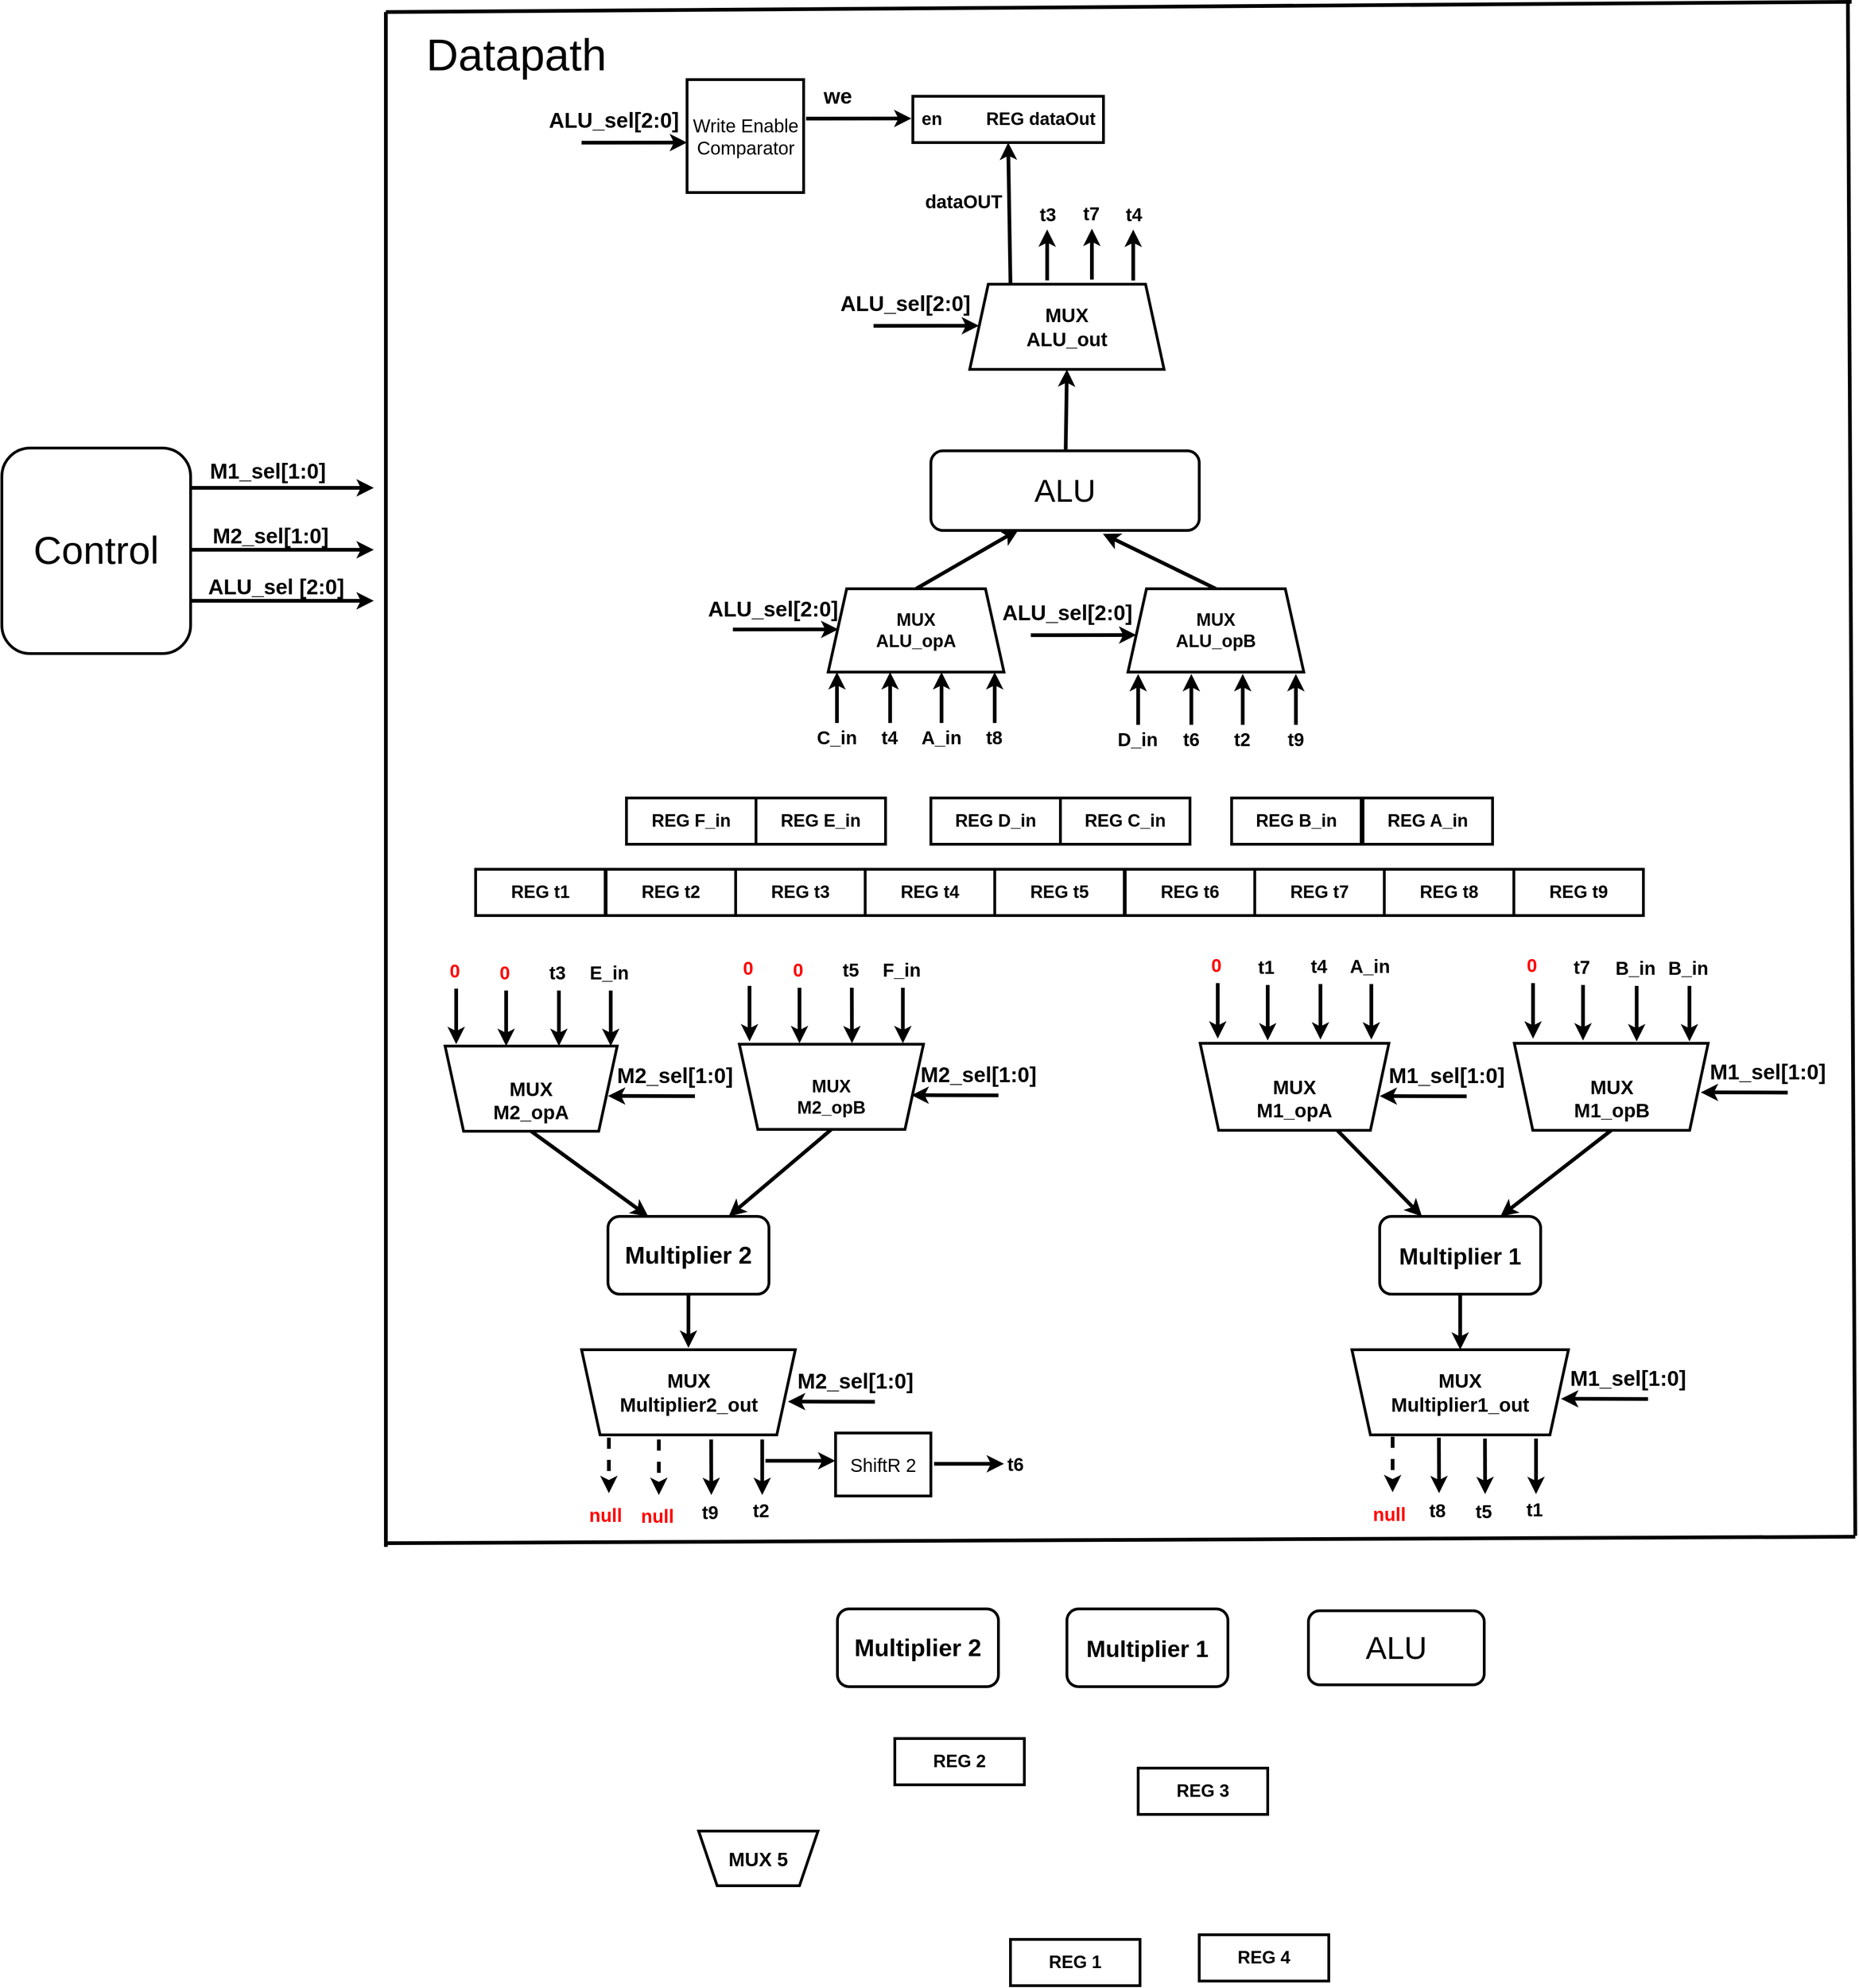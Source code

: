 <mxfile>
    <diagram id="VHv5Z9Z1dYZAGBWm9VqF" name="Page-1">
        <mxGraphModel dx="1558" dy="1618" grid="0" gridSize="10" guides="1" tooltips="1" connect="1" arrows="1" fold="1" page="0" pageScale="1" pageWidth="850" pageHeight="1100" background="#FFFFFF" math="0" shadow="0">
            <root>
                <mxCell id="0"/>
                <mxCell id="1" parent="0"/>
                <mxCell id="193" style="edgeStyle=none;html=1;entryX=0.5;entryY=1;entryDx=0;entryDy=0;strokeColor=#000000;strokeWidth=4;" parent="1" source="107" target="182" edge="1">
                    <mxGeometry relative="1" as="geometry"/>
                </mxCell>
                <mxCell id="107" value="&lt;font style=&quot;font-size: 25px;&quot; color=&quot;#000000&quot;&gt;&lt;b&gt;Multiplier 1&lt;/b&gt;&lt;/font&gt;" style="rounded=1;whiteSpace=wrap;html=1;fillColor=none;strokeColor=#000000;strokeWidth=3;" parent="1" vertex="1">
                    <mxGeometry x="1230" y="1513" width="174" height="84" as="geometry"/>
                </mxCell>
                <mxCell id="340" style="edgeStyle=none;html=1;entryX=0.5;entryY=1;entryDx=0;entryDy=0;strokeColor=#000000;strokeWidth=4;fontSize=20;fontColor=#000000;" parent="1" source="109" target="291" edge="1">
                    <mxGeometry relative="1" as="geometry"/>
                </mxCell>
                <mxCell id="109" value="&lt;font style=&quot;font-size: 34px;&quot; color=&quot;#000000&quot;&gt;ALU&lt;/font&gt;" style="rounded=1;whiteSpace=wrap;html=1;fillColor=none;strokeColor=#000000;strokeWidth=3;" parent="1" vertex="1">
                    <mxGeometry x="745" y="686" width="290" height="86" as="geometry"/>
                </mxCell>
                <mxCell id="112" style="edgeStyle=none;html=1;exitX=0.5;exitY=0;exitDx=0;exitDy=0;entryX=0.327;entryY=0.989;entryDx=0;entryDy=0;entryPerimeter=0;strokeColor=#000000;strokeWidth=4;fontSize=23;fontColor=#000000;" parent="1" source="113" target="109" edge="1">
                    <mxGeometry relative="1" as="geometry"/>
                </mxCell>
                <mxCell id="113" value="&lt;b&gt;MUX &lt;br&gt;ALU_opA&lt;/b&gt;" style="shape=trapezoid;perimeter=trapezoidPerimeter;whiteSpace=wrap;html=1;fixedSize=1;rounded=0;strokeColor=#000000;strokeWidth=3;fontSize=19;fontColor=#000000;fillColor=none;rotation=0;direction=east;" parent="1" vertex="1">
                    <mxGeometry x="634" y="835" width="190" height="90" as="geometry"/>
                </mxCell>
                <mxCell id="114" style="edgeStyle=none;html=1;strokeColor=#000000;strokeWidth=4;fontSize=23;fontColor=#000000;" parent="1" source="115" target="107" edge="1">
                    <mxGeometry relative="1" as="geometry"/>
                </mxCell>
                <mxCell id="115" value="&lt;font style=&quot;font-size: 21px;&quot;&gt;&lt;b&gt;&lt;br&gt;MUX &lt;br&gt;M1_opA&lt;/b&gt;&lt;/font&gt;" style="shape=trapezoid;perimeter=trapezoidPerimeter;whiteSpace=wrap;html=1;fixedSize=1;rounded=0;strokeColor=#000000;strokeWidth=3;fontSize=19;fontColor=#000000;fillColor=none;rotation=0;direction=west;" parent="1" vertex="1">
                    <mxGeometry x="1036" y="1326" width="204" height="94" as="geometry"/>
                </mxCell>
                <mxCell id="116" style="edgeStyle=none;html=1;entryX=0.75;entryY=0;entryDx=0;entryDy=0;strokeColor=#000000;strokeWidth=4;fontSize=23;fontColor=#000000;exitX=0.5;exitY=0;exitDx=0;exitDy=0;" parent="1" source="117" target="166" edge="1">
                    <mxGeometry relative="1" as="geometry"/>
                </mxCell>
                <mxCell id="117" value="&lt;font style=&quot;font-size: 19px;&quot;&gt;&lt;b&gt;&lt;br&gt;MUX &lt;br&gt;M2_opB&lt;/b&gt;&lt;/font&gt;" style="shape=trapezoid;perimeter=trapezoidPerimeter;whiteSpace=wrap;html=1;fixedSize=1;rounded=0;strokeColor=#000000;strokeWidth=3;fontSize=19;fontColor=#000000;fillColor=none;rotation=0;direction=west;" parent="1" vertex="1">
                    <mxGeometry x="538" y="1327" width="199" height="92" as="geometry"/>
                </mxCell>
                <mxCell id="118" style="edgeStyle=none;html=1;exitX=0.5;exitY=0;exitDx=0;exitDy=0;entryX=0.25;entryY=0;entryDx=0;entryDy=0;strokeColor=#000000;strokeWidth=4;fontSize=23;fontColor=#000000;" parent="1" source="119" target="166" edge="1">
                    <mxGeometry relative="1" as="geometry"/>
                </mxCell>
                <mxCell id="119" value="&lt;font style=&quot;font-size: 21px;&quot;&gt;&lt;b&gt;&lt;br&gt;MUX &lt;br&gt;M2_opA&lt;/b&gt;&lt;/font&gt;" style="shape=trapezoid;perimeter=trapezoidPerimeter;whiteSpace=wrap;html=1;fixedSize=1;rounded=0;strokeColor=#000000;strokeWidth=3;fontSize=19;fontColor=#000000;fillColor=none;rotation=0;direction=west;" parent="1" vertex="1">
                    <mxGeometry x="220" y="1329" width="186" height="92" as="geometry"/>
                </mxCell>
                <mxCell id="122" value="&lt;b&gt;&lt;font style=&quot;font-size: 19px;&quot; color=&quot;#000000&quot;&gt;REG t4&lt;/font&gt;&lt;span style=&quot;color: rgba(0, 0, 0, 0); font-family: monospace; text-align: start; font-size: 0px;&quot;&gt;%3CmxGraphModel%3E%3Croot%3E%3CmxCell%20id%3D%220%22%2F%3E%3CmxCell%20id%3D%221%22%20parent%3D%220%22%2F%3E%3CmxCell%20id%3D%222%22%20value%3D%22%26lt%3Bfont%20style%3D%26quot%3Bfont-size%3A%2019px%3B%26quot%3B%20color%3D%26quot%3B%23000000%26quot%3B%26gt%3BMultiplier%201%26lt%3B%2Ffont%26gt%3B%22%20style%3D%22rounded%3D1%3BwhiteSpace%3Dwrap%3Bhtml%3D1%3BfillColor%3Dnone%3BstrokeColor%3D%23000000%3BstrokeWidth%3D3%3B%22%20vertex%3D%221%22%20parent%3D%221%22%3E%3CmxGeometry%20x%3D%22220%22%20y%3D%22680%22%20width%3D%22140%22%20height%3D%2250%22%20as%3D%22geometry%22%2F%3E%3C%2FmxCell%3E%3C%2Froot%3E%3C%2FmxGraphModel%3E&lt;/span&gt;&lt;/b&gt;" style="rounded=0;whiteSpace=wrap;html=1;fillColor=none;strokeColor=#000000;strokeWidth=3;" parent="1" vertex="1">
                    <mxGeometry x="674" y="1138" width="140" height="50" as="geometry"/>
                </mxCell>
                <mxCell id="124" value="&lt;b&gt;&lt;font style=&quot;font-size: 19px;&quot; color=&quot;#000000&quot;&gt;REG t5&lt;/font&gt;&lt;span style=&quot;color: rgba(0, 0, 0, 0); font-family: monospace; font-size: 0px; text-align: start;&quot;&gt;%3CmxGraphModel%3E%3Croot%3E%3CmxCell%20id%3D%220%22%2F%3E%3CmxCell%20id%3D%221%22%20parent%3D%220%22%2F%3E%3CmxCell%20id%3D%222%22%20value%3D%22%26lt%3Bfont%20style%3D%26quot%3Bfont-size%3A%2019px%3B%26quot%3B%20color%3D%26quot%3B%23000000%26quot%3B%26gt%3BMultiplier%201%26lt%3B%2Ffont%26gt%3B%22%20style%3D%22rounded%3D1%3BwhiteSpace%3Dwrap%3Bhtml%3D1%3BfillColor%3Dnone%3BstrokeColor%3D%23000000%3BstrokeWidth%3D3%3B%22%20vertex%3D%221%22%20parent%3D%221%22%3E%3CmxGeometry%20x%3D%22220%22%20y%3D%22680%22%20width%3D%22140%22%20height%3D%2250%22%20as%3D%22geometry%22%2F%3E%3C%2FmxCell%3E%3C%2Froot%3E%3C%2FmxGraphModel%3E&lt;/span&gt;&lt;/b&gt;" style="rounded=0;whiteSpace=wrap;html=1;fillColor=none;strokeColor=#000000;strokeWidth=3;" parent="1" vertex="1">
                    <mxGeometry x="814" y="1138" width="140" height="50" as="geometry"/>
                </mxCell>
                <mxCell id="126" value="&lt;b&gt;&lt;font style=&quot;font-size: 19px;&quot; color=&quot;#000000&quot;&gt;REG t6&lt;/font&gt;&lt;span style=&quot;color: rgba(0, 0, 0, 0); font-family: monospace; font-size: 0px; text-align: start;&quot;&gt;%3E%3Croot%3E%3CmxCell%20id%3D%220%22%2F%3E%3CmxCell%20id%3D%221%22%20parent%3D%220%22%2F%3E%3CmxCell%20id%3D%222%22%20value%3D%22%26lt%3Bfont%20style%3D%26quot%3Bfont-size%3A%2019px%3B%26quot%3B%20color%3D%26quot%3B%23000000%26quot%3B%26gt%3BMultiplier%201%26lt%3B%2Ffont%26gt%3B%22%20style%3D%22rounded%3D1%3BwhiteSpace%3Dwrap%3Bhtml%3D1%3BfillColor%3Dnone%3BstrokeColor%3D%23000000%3BstrokeWidth%3D3%3B%22%20vertex%3D%221%22%20parent%3D%221%22%3E%3CmxGeometry%20x%3D%22220%22%20y%3D%22680%22%20width%3D%22140%22%20height%3D%2250%22%20as%3D%22geometry%22%2F%3E%3C%2FmxCell%3E%3C%2Froot%3E%3C%2FmxGraphModel%3E&lt;/span&gt;&lt;/b&gt;" style="rounded=0;whiteSpace=wrap;html=1;fillColor=none;strokeColor=#000000;strokeWidth=3;" parent="1" vertex="1">
                    <mxGeometry x="955" y="1138" width="140" height="50" as="geometry"/>
                </mxCell>
                <mxCell id="128" value="&lt;b&gt;&lt;font style=&quot;font-size: 19px;&quot; color=&quot;#000000&quot;&gt;REG t1&lt;/font&gt;&lt;span style=&quot;color: rgba(0, 0, 0, 0); font-family: monospace; text-align: start; font-size: 0px;&quot;&gt;%3CmxGraphModel%3E%3Croot%3E%3CmxCell%20id%3D%220%22%2F%3E%3CmxCell%20id%3D%221%22%20parent%3D%220%22%2F%3E%3CmxCell%20id%3D%222%22%20value%3D%22%26lt%3Bfont%20style%3D%26quot%3Bfont-size%3A%2019px%3B%26quot%3B%20color%3D%26quot%3B%23000000%26quot%3B%26gt%3BMultiplier%201%26lt%3B%2Ffont%26gt%3B%22%20style%3D%22rounded%3D1%3BwhiteSpace%3Dwrap%3Bhtml%3D1%3BfillColor%3Dnone%3BstrokeColor%3D%23000000%3BstrokeWidth%3D3%3B%22%20vertex%3D%221%22%20parent%3D%221%22%3E%3CmxGeometry%20x%3D%22220%22%20y%3D%22680%22%20width%3D%22140%22%20height%3D%2250%22%20as%3D%22geometry%22%2F%3E%3C%2FmxCell%3E%3C%2Froot%3E%3C%2FmxGraphModel%3E&lt;/span&gt;&lt;/b&gt;" style="rounded=0;whiteSpace=wrap;html=1;fillColor=none;strokeColor=#000000;strokeWidth=3;" parent="1" vertex="1">
                    <mxGeometry x="253" y="1138" width="140" height="50" as="geometry"/>
                </mxCell>
                <mxCell id="130" value="&lt;b&gt;&lt;font style=&quot;font-size: 19px;&quot; color=&quot;#000000&quot;&gt;REG t2&lt;/font&gt;&lt;span style=&quot;color: rgba(0, 0, 0, 0); font-family: monospace; font-size: 0px; text-align: start;&quot;&gt;%3CmxGraphModel%3E%3Croot%3E%3CmxCell%20id%3D%220%22%2F%3E%3CmxCell%20id%3D%221%22%20parent%3D%220%22%2F%3E%3CmxCell%20id%3D%222%22%20value%3D%22%26lt%3Bfont%20style%3D%26quot%3Bfont-size%3A%2019px%3B%26quot%3B%20color%3D%26quot%3B%23000000%26quot%3B%26gt%3BMultiplier%201%26lt%3B%2Ffont%26gt%3B%22%20style%3D%22rounded%3D1%3BwhiteSpace%3Dwrap%3Bhtml%3D1%3BfillColor%3Dnone%3BstrokeColor%3D%23000000%3BstrokeWidth%3D3%3B%22%20vertex%3D%221%22%20parent%3D%221%22%3E%3CmxGeometry%20x%3D%22220%22%20y%3D%22680%22%20width%3D%22140%22%20height%3D%2250%22%20as%3D%22geometry%22%2F%3E%3C%2FmxCell%3E%3C%2Froot%3E%3C%2FmxGraphModel%3E&lt;/span&gt;&lt;/b&gt;" style="rounded=0;whiteSpace=wrap;html=1;fillColor=none;strokeColor=#000000;strokeWidth=3;" parent="1" vertex="1">
                    <mxGeometry x="394" y="1138" width="140" height="50" as="geometry"/>
                </mxCell>
                <mxCell id="132" value="&lt;b&gt;&lt;font style=&quot;font-size: 19px;&quot; color=&quot;#000000&quot;&gt;REG t3&lt;/font&gt;&lt;span style=&quot;color: rgba(0, 0, 0, 0); font-family: monospace; font-size: 0px; text-align: start;&quot;&gt;3CmxGraphModel%3E%3Croot%3E%3CmxCell%20id%3D%220%22%2F%3E%3CmxCell%20id%3D%221%22%20parent%3D%220%22%2F%3E%3CmxCell%20id%3D%222%22%20value%3D%22%26lt%3Bfont%20style%3D%26quot%3Bfont-size%3A%2019px%3B%26quot%3B%20color%3D%26quot%3B%23000000%26quot%3B%26gt%3BMultiplier%201%26lt%3B%2Ffont%26gt%3B%22%20style%3D%22rounded%3D1%3BwhiteSpace%3Dwrap%3Bhtml%3D1%3BfillColor%3Dnone%3BstrokeColor%3D%23000000%3BstrokeWidth%3D3%3B%22%20vertex%3D%221%22%20parent%3D%221%22%3E%3CmxGeometry%20x%3D%22220%22%20y%3D%22680%22%20width%3D%22140%22%20height%3D%2250%22%20as%3D%22geometry%22%2F%3E%3C%2FmxCell%3E%3C%2Froot%3E%3C%2FmxGraphModel%3E&lt;/span&gt;&lt;/b&gt;" style="rounded=0;whiteSpace=wrap;html=1;fillColor=none;strokeColor=#000000;strokeWidth=3;" parent="1" vertex="1">
                    <mxGeometry x="534" y="1138" width="140" height="50" as="geometry"/>
                </mxCell>
                <mxCell id="134" value="&lt;b&gt;&lt;font style=&quot;font-size: 19px;&quot; color=&quot;#000000&quot;&gt;REG t7&lt;/font&gt;&lt;span style=&quot;color: rgba(0, 0, 0, 0); font-family: monospace; font-size: 0px; text-align: start;&quot;&gt;%3CmxGraphModel%3E%3Croot%3E%3CmxCell%20id%3D%220%22%2F%3E%3CmxCell%20id%3D%221%22%20parent%3D%220%22%2F%3E%3CmxCell%20id%3D%222%22%20value%3D%22%26lt%3Bfont%20style%3D%26quot%3Bfont-size%3A%2019px%3B%26quot%3B%20color%3D%26quot%3B%23000000%26quot%3B%26gt%3BMultiplier%201%26lt%3B%2Ffont%26gt%3B%22%20style%3D%22rounded%3D1%3BwhiteSpace%3Dwrap%3Bhtml%3D1%3BfillColor%3Dnone%3BstrokeColor%3D%23000000%3BstrokeWidth%3D3%3B%22%20vertex%3D%221%22%20parent%3D%221%22%3E%3CmxGeometry%20x%3D%22220%22%20y%3D%22680%22%20width%3D%22140%22%20height%3D%2250%22%20as%3D%22geometry%22%2F%3E%3C%2FmxCell%3E%3C%2Froot%3E%3C%2FmxGraphModel%3E&lt;/span&gt;&lt;/b&gt;" style="rounded=0;whiteSpace=wrap;html=1;fillColor=none;strokeColor=#000000;strokeWidth=3;" parent="1" vertex="1">
                    <mxGeometry x="1095" y="1138" width="140" height="50" as="geometry"/>
                </mxCell>
                <mxCell id="136" value="&lt;b&gt;&lt;font style=&quot;font-size: 19px;&quot; color=&quot;#000000&quot;&gt;REG t8&lt;/font&gt;&lt;span style=&quot;color: rgba(0, 0, 0, 0); font-family: monospace; font-size: 0px; text-align: start;&quot;&gt;%3CmxGraphModel%3E%3Croot%3E%3CmxCell%20id%3D%220%22%2F%3E%3CmxCell%20id%3D%221%22%20parent%3D%220%22%2F%3E%3CmxCell%20id%3D%222%22%20value%3D%22%26lt%3Bfont%20style%3D%26quot%3Bfont-size%3A%2019px%3B%26quot%3B%20color%3D%26quot%3B%23000000%26quot%3B%26gt%3BMultiplier%201%26lt%3B%2Ffont%26gt%3B%22%20style%3D%22rounded%3D1%3BwhiteSpace%3Dwrap%3Bhtml%3D1%3BfillColor%3Dnone%3BstrokeColor%3D%23000000%3BstrokeWidth%3D3%3B%22%20vertex%3D%221%22%20parent%3D%221%22%3E%3CmxGeometry%20x%3D%22220%22%20y%3D%22680%22%20width%3D%22140%22%20height%3D%2250%22%20as%3D%22geometry%22%2F%3E%3C%2FmxCell%3E%3C%2Froot%3E%3C%2FmxGraphModel%3E&lt;/span&gt;&lt;/b&gt;" style="rounded=0;whiteSpace=wrap;html=1;fillColor=none;strokeColor=#000000;strokeWidth=3;" parent="1" vertex="1">
                    <mxGeometry x="1235" y="1138" width="140" height="50" as="geometry"/>
                </mxCell>
                <mxCell id="138" value="&lt;b&gt;&lt;font style=&quot;font-size: 19px;&quot; color=&quot;#000000&quot;&gt;REG t9&lt;/font&gt;&lt;span style=&quot;color: rgba(0, 0, 0, 0); font-family: monospace; font-size: 0px; text-align: start;&quot;&gt;%3E%3Croot%3E%3CmxCell%20id%3D%220%22%2F%3E%3CmxCell%20id%3D%221%22%20parent%3D%220%22%2F%3E%3CmxCell%20id%3D%222%22%20value%3D%22%26lt%3Bfont%20style%3D%26quot%3Bfont-size%3A%2019px%3B%26quot%3B%20color%3D%26quot%3B%23000000%26quot%3B%26gt%3BMultiplier%201%26lt%3B%2Ffont%26gt%3B%22%20style%3D%22rounded%3D1%3BwhiteSpace%3Dwrap%3Bhtml%3D1%3BfillColor%3Dnone%3BstrokeColor%3D%23000000%3BstrokeWidth%3D3%3B%22%20vertex%3D%221%22%20parent%3D%221%22%3E%3CmxGeometry%20x%3D%22220%22%20y%3D%22680%22%20width%3D%22140%22%20height%3D%2250%22%20as%3D%22geometry%22%2F%3E%3C%2FmxCell%3E%3C%2Froot%3E%3C%2FmxGraphModel%3E&lt;/span&gt;&lt;/b&gt;" style="rounded=0;whiteSpace=wrap;html=1;fillColor=none;strokeColor=#000000;strokeWidth=3;" parent="1" vertex="1">
                    <mxGeometry x="1375" y="1138" width="140" height="50" as="geometry"/>
                </mxCell>
                <mxCell id="141" value="&lt;b&gt;&lt;font style=&quot;font-size: 19px;&quot; color=&quot;#000000&quot;&gt;REG A_in&lt;/font&gt;&lt;span style=&quot;color: rgba(0, 0, 0, 0); font-family: monospace; font-size: 0px; text-align: start;&quot;&gt;%3E%3Croot%3E%3CmxCell%20id%3D%220%22%2F%3E%3CmxCell%20id%3D%221%22%20parent%3D%220%22%2F%3E%3CmxCell%20id%3D%222%22%20value%3D%22%26lt%3Bfont%20style%3D%26quot%3Bfont-size%3A%2019px%3B%26quot%3B%20color%3D%26quot%3B%23000000%26quot%3B%26gt%3BMultiplier%201%26lt%3B%2Ffont%26gt%3B%22%20style%3D%22rounded%3D1%3BwhiteSpace%3Dwrap%3Bhtml%3D1%3BfillColor%3Dnone%3BstrokeColor%3D%23000000%3BstrokeWidth%3D3%3B%22%20vertex%3D%221%22%20parent%3D%221%22%3E%3CmxGeometry%20x%3D%22220%22%20y%3D%22680%22%20width%3D%22140%22%20height%3D%2250%22%20as%3D%22geometry%22%2F%3E%3C%2FmxCell%3E%3C%2Froot%3E%3C%2FmxGraphModel%3E&lt;/span&gt;&lt;/b&gt;" style="rounded=0;whiteSpace=wrap;html=1;fillColor=none;strokeColor=#000000;strokeWidth=3;" parent="1" vertex="1">
                    <mxGeometry x="1212" y="1061" width="140" height="50" as="geometry"/>
                </mxCell>
                <mxCell id="143" value="&lt;b&gt;&lt;font style=&quot;font-size: 19px;&quot; color=&quot;#000000&quot;&gt;REG B_in&lt;/font&gt;&lt;span style=&quot;color: rgba(0, 0, 0, 0); font-family: monospace; font-size: 0px; text-align: start;&quot;&gt;%3E%3Croot%3E%3CmxCell%20id%3D%220%22%2F%3E%3CmxCell%20id%3D%221%22%20parent%3D%220%22%2F%3E%3CmxCell%20id%3D%222%22%20value%3D%22%26lt%3Bfont%20style%3D%26quot%3Bfont-size%3A%2019px%3B%26quot%3B%20color%3D%26quot%3B%23000000%26quot%3B%26gt%3BMultiplier%201%26lt%3B%2Ffont%26gt%3B%22%20style%3D%22rounded%3D1%3BwhiteSpace%3Dwrap%3Bhtml%3D1%3BfillColor%3Dnone%3BstrokeColor%3D%23000000%3BstrokeWidth%3D3%3B%22%20vertex%3D%221%22%20parent%3D%221%22%3E%3CmxGeometry%20x%3D%22220%22%20y%3D%22680%22%20width%3D%22140%22%20height%3D%2250%22%20as%3D%22geometry%22%2F%3E%3C%2FmxCell%3E%3C%2Froot%3E%3C%2FmxGraphModel%3E&lt;/span&gt;&lt;/b&gt;" style="rounded=0;whiteSpace=wrap;html=1;fillColor=none;strokeColor=#000000;strokeWidth=3;" parent="1" vertex="1">
                    <mxGeometry x="1070" y="1061" width="140" height="50" as="geometry"/>
                </mxCell>
                <mxCell id="145" value="&lt;b&gt;&lt;font style=&quot;font-size: 19px;&quot; color=&quot;#000000&quot;&gt;REG C_in&lt;/font&gt;&lt;span style=&quot;color: rgba(0, 0, 0, 0); font-family: monospace; font-size: 0px; text-align: start;&quot;&gt;%3E%3Croot%3E%3CmxCell%20id%3D%220%22%2F%3E%3CmxCell%20id%3D%221%22%20parent%3D%220%22%2F%3E%3CmxCell%20id%3D%222%22%20value%3D%22%26lt%3Bfont%20style%3D%26quot%3Bfont-size%3A%2019px%3B%26quot%3B%20color%3D%26quot%3B%23000000%26quot%3B%26gt%3BMultiplier%201%26lt%3B%2Ffont%26gt%3B%22%20style%3D%22rounded%3D1%3BwhiteSpace%3Dwrap%3Bhtml%3D1%3BfillColor%3Dnone%3BstrokeColor%3D%23000000%3BstrokeWidth%3D3%3B%22%20vertex%3D%221%22%20parent%3D%221%22%3E%3CmxGeometry%20x%3D%22220%22%20y%3D%22680%22%20width%3D%22140%22%20height%3D%2250%22%20as%3D%22geometry%22%2F%3E%3C%2FmxCell%3E%3C%2Froot%3E%3C%2FmxGraphModel%3E&lt;/span&gt;&lt;/b&gt;" style="rounded=0;whiteSpace=wrap;html=1;fillColor=none;strokeColor=#000000;strokeWidth=3;" parent="1" vertex="1">
                    <mxGeometry x="885" y="1061" width="140" height="50" as="geometry"/>
                </mxCell>
                <mxCell id="147" value="&lt;b&gt;&lt;font style=&quot;font-size: 19px;&quot; color=&quot;#000000&quot;&gt;REG D_in&lt;/font&gt;&lt;span style=&quot;color: rgba(0, 0, 0, 0); font-family: monospace; font-size: 0px; text-align: start;&quot;&gt;%3E%3Croot%3E%3CmxCell%20id%3D%220%22%2F%3E%3CmxCell%20id%3D%221%22%20parent%3D%220%22%2F%3E%3CmxCell%20id%3D%222%22%20value%3D%22%26lt%3Bfont%20style%3D%26quot%3Bfont-size%3A%2019px%3B%26quot%3B%20color%3D%26quot%3B%23000000%26quot%3B%26gt%3BMultiplier%201%26lt%3B%2Ffont%26gt%3B%22%20style%3D%22rounded%3D1%3BwhiteSpace%3Dwrap%3Bhtml%3D1%3BfillColor%3Dnone%3BstrokeColor%3D%23000000%3BstrokeWidth%3D3%3B%22%20vertex%3D%221%22%20parent%3D%221%22%3E%3CmxGeometry%20x%3D%22220%22%20y%3D%22680%22%20width%3D%22140%22%20height%3D%2250%22%20as%3D%22geometry%22%2F%3E%3C%2FmxCell%3E%3C%2Froot%3E%3C%2FmxGraphModel%3E&lt;/span&gt;&lt;/b&gt;" style="rounded=0;whiteSpace=wrap;html=1;fillColor=none;strokeColor=#000000;strokeWidth=3;" parent="1" vertex="1">
                    <mxGeometry x="745" y="1061" width="140" height="50" as="geometry"/>
                </mxCell>
                <mxCell id="149" value="&lt;b&gt;&lt;font style=&quot;font-size: 19px;&quot; color=&quot;#000000&quot;&gt;REG E_in&lt;/font&gt;&lt;span style=&quot;color: rgba(0, 0, 0, 0); font-family: monospace; font-size: 0px; text-align: start;&quot;&gt;%3E%3Croot%3E%3CmxCell%20id%3D%220%22%2F%3E%3CmxCell%20id%3D%221%22%20parent%3D%220%22%2F%3E%3CmxCell%20id%3D%222%22%20value%3D%22%26lt%3Bfont%20style%3D%26quot%3Bfont-size%3A%2019px%3B%26quot%3B%20color%3D%26quot%3B%23000000%26quot%3B%26gt%3BMultiplier%201%26lt%3B%2Ffont%26gt%3B%22%20style%3D%22rounded%3D1%3BwhiteSpace%3Dwrap%3Bhtml%3D1%3BfillColor%3Dnone%3BstrokeColor%3D%23000000%3BstrokeWidth%3D3%3B%22%20vertex%3D%221%22%20parent%3D%221%22%3E%3CmxGeometry%20x%3D%22220%22%20y%3D%22680%22%20width%3D%22140%22%20height%3D%2250%22%20as%3D%22geometry%22%2F%3E%3C%2FmxCell%3E%3C%2Froot%3E%3C%2FmxGraphModel%3E&lt;/span&gt;&lt;/b&gt;" style="rounded=0;whiteSpace=wrap;html=1;fillColor=none;strokeColor=#000000;strokeWidth=3;" parent="1" vertex="1">
                    <mxGeometry x="556" y="1061" width="140" height="50" as="geometry"/>
                </mxCell>
                <mxCell id="151" value="&lt;b&gt;&lt;font style=&quot;font-size: 19px;&quot; color=&quot;#000000&quot;&gt;REG F_in&lt;/font&gt;&lt;span style=&quot;color: rgba(0, 0, 0, 0); font-family: monospace; font-size: 0px; text-align: start;&quot;&gt;%3E%3Croot%3E%3CmxCell%20id%3D%220%22%2F%3E%3CmxCell%20id%3D%221%22%20parent%3D%220%22%2F%3E%3CmxCell%20id%3D%222%22%20value%3D%22%26lt%3Bfont%20style%3D%26quot%3Bfont-size%3A%2019px%3B%26quot%3B%20color%3D%26quot%3B%23000000%26quot%3B%26gt%3BMultiplier%201%26lt%3B%2Ffont%26gt%3B%22%20style%3D%22rounded%3D1%3BwhiteSpace%3Dwrap%3Bhtml%3D1%3BfillColor%3Dnone%3BstrokeColor%3D%23000000%3BstrokeWidth%3D3%3B%22%20vertex%3D%221%22%20parent%3D%221%22%3E%3CmxGeometry%20x%3D%22220%22%20y%3D%22680%22%20width%3D%22140%22%20height%3D%2250%22%20as%3D%22geometry%22%2F%3E%3C%2FmxCell%3E%3C%2Froot%3E%3C%2FmxGraphModel%3E&lt;/span&gt;&lt;/b&gt;" style="rounded=0;whiteSpace=wrap;html=1;fillColor=none;strokeColor=#000000;strokeWidth=3;" parent="1" vertex="1">
                    <mxGeometry x="416" y="1061" width="140" height="50" as="geometry"/>
                </mxCell>
                <mxCell id="152" value="&lt;div style=&quot;text-align: left;&quot;&gt;&lt;b style=&quot;background-color: initial;&quot;&gt;&lt;font style=&quot;font-size: 19px;&quot; color=&quot;#000000&quot;&gt;en&amp;nbsp; &amp;nbsp; &amp;nbsp; &amp;nbsp; &amp;nbsp;REG dataOut&lt;/font&gt;&lt;span style=&quot;color: rgba(0, 0, 0, 0); font-family: monospace; font-size: 0px; text-align: start;&quot;&gt;%3E%3Croot%3E%3CmxCell%20id%3D%220%22%2F%3E%3CmxCell%20id%3D%221%22%20parent%3D%220%22%2F%3E%3CmxCell%20id%3D%222%22%20value%3D%22%26lt%3Bfont%20style%3D%26quot%3Bfont-size%3A%2019px%3B%26quot%3B%20color%3D%26quot%3B%23000000%26quot%3B%26gt%3BMultiplier%201%26lt%3B%2Ffont%26gt%3B%22%20style%3D%22rounded%3D1%3BwhiteSpace%3Dwrap%3Bhtml%3D1%3BfillColor%3Dnone%3BstrokeColor%3D%23000000%3BstrokeWidth%3D3%3B%22%20vertex%3D%221%22%20parent%3D%221%22%3E%3CmxGeometry%20x%3D%22220%22%20y%3D%22680%22%20width%3D%22140%22%20height%3D%2250%22%20as%3D%22geometry%22%2F%3E%3C%2FmxCell%3E%3C%2Froot%3E%3C%2FmxGraphModel%3E&lt;/span&gt;&lt;/b&gt;&lt;/div&gt;" style="rounded=0;whiteSpace=wrap;html=1;fillColor=none;strokeColor=#000000;strokeWidth=3;" parent="1" vertex="1">
                    <mxGeometry x="725.5" y="303" width="206" height="50" as="geometry"/>
                </mxCell>
                <mxCell id="154" style="edgeStyle=none;html=1;exitX=0.5;exitY=0;exitDx=0;exitDy=0;entryX=0.641;entryY=1.042;entryDx=0;entryDy=0;entryPerimeter=0;strokeColor=#000000;strokeWidth=4;fontSize=23;fontColor=#000000;" parent="1" source="155" target="109" edge="1">
                    <mxGeometry relative="1" as="geometry"/>
                </mxCell>
                <mxCell id="155" value="&lt;b&gt;MUX &lt;br&gt;ALU_opB&lt;/b&gt;" style="shape=trapezoid;perimeter=trapezoidPerimeter;whiteSpace=wrap;html=1;fixedSize=1;rounded=0;strokeColor=#000000;strokeWidth=3;fontSize=19;fontColor=#000000;fillColor=none;rotation=0;direction=east;" parent="1" vertex="1">
                    <mxGeometry x="958" y="835" width="190" height="90" as="geometry"/>
                </mxCell>
                <mxCell id="156" value="&lt;font style=&quot;font-size: 42px;&quot; color=&quot;#000000&quot;&gt;Control&lt;/font&gt;" style="rounded=1;whiteSpace=wrap;html=1;fillColor=none;strokeColor=#000000;strokeWidth=3;" parent="1" vertex="1">
                    <mxGeometry x="-259" y="683" width="204" height="222" as="geometry"/>
                </mxCell>
                <mxCell id="157" value="" style="endArrow=classic;html=1;fontSize=18;strokeWidth=4;strokeColor=#000000;" parent="1" edge="1">
                    <mxGeometry width="50" height="50" relative="1" as="geometry">
                        <mxPoint x="-55" y="726" as="sourcePoint"/>
                        <mxPoint x="143" y="726" as="targetPoint"/>
                    </mxGeometry>
                </mxCell>
                <mxCell id="158" value="&lt;font style=&quot;font-size: 23px;&quot;&gt;&lt;b&gt;M1_sel[1:0]&lt;/b&gt;&lt;/font&gt;" style="edgeLabel;html=1;align=center;verticalAlign=middle;resizable=0;points=[];fontSize=18;rotation=0;fontColor=#000000;labelBackgroundColor=none;" parent="157" vertex="1" connectable="0">
                    <mxGeometry x="-0.172" y="-9" relative="1" as="geometry">
                        <mxPoint x="1" y="-27" as="offset"/>
                    </mxGeometry>
                </mxCell>
                <mxCell id="159" value="" style="endArrow=classic;html=1;fontSize=18;strokeWidth=4;strokeColor=#000000;" parent="1" edge="1">
                    <mxGeometry width="50" height="50" relative="1" as="geometry">
                        <mxPoint x="-55" y="792.89" as="sourcePoint"/>
                        <mxPoint x="143.0" y="792.89" as="targetPoint"/>
                    </mxGeometry>
                </mxCell>
                <mxCell id="160" value="&lt;font style=&quot;font-size: 23px;&quot;&gt;&lt;b&gt;M2_sel[1:0]&lt;/b&gt;&lt;/font&gt;" style="edgeLabel;html=1;align=center;verticalAlign=middle;resizable=0;points=[];fontSize=18;rotation=0;fontColor=#000000;labelBackgroundColor=none;" parent="159" vertex="1" connectable="0">
                    <mxGeometry x="-0.172" y="-9" relative="1" as="geometry">
                        <mxPoint x="4" y="-24" as="offset"/>
                    </mxGeometry>
                </mxCell>
                <mxCell id="161" value="" style="endArrow=classic;html=1;fontSize=18;strokeWidth=4;strokeColor=#000000;" parent="1" edge="1">
                    <mxGeometry width="50" height="50" relative="1" as="geometry">
                        <mxPoint x="-55" y="848" as="sourcePoint"/>
                        <mxPoint x="143.0" y="848" as="targetPoint"/>
                    </mxGeometry>
                </mxCell>
                <mxCell id="162" value="&lt;font style=&quot;font-size: 23px;&quot;&gt;&lt;b&gt;ALU_sel [2:0]&lt;/b&gt;&lt;/font&gt;" style="edgeLabel;html=1;align=center;verticalAlign=middle;resizable=0;points=[];fontSize=18;rotation=0;fontColor=#000000;labelBackgroundColor=none;" parent="161" vertex="1" connectable="0">
                    <mxGeometry x="-0.172" y="-9" relative="1" as="geometry">
                        <mxPoint x="10" y="-24" as="offset"/>
                    </mxGeometry>
                </mxCell>
                <mxCell id="164" style="edgeStyle=none;html=1;entryX=0.75;entryY=0;entryDx=0;entryDy=0;strokeColor=#000000;strokeWidth=4;fontSize=23;fontColor=#000000;exitX=0.5;exitY=0;exitDx=0;exitDy=0;" parent="1" source="165" target="107" edge="1">
                    <mxGeometry relative="1" as="geometry"/>
                </mxCell>
                <mxCell id="165" value="&lt;font style=&quot;font-size: 21px;&quot;&gt;&lt;b&gt;&lt;br&gt;MUX &lt;br&gt;M1_opB&lt;/b&gt;&lt;/font&gt;" style="shape=trapezoid;perimeter=trapezoidPerimeter;whiteSpace=wrap;html=1;fixedSize=1;rounded=0;strokeColor=#000000;strokeWidth=3;fontSize=19;fontColor=#000000;fillColor=none;rotation=0;direction=west;" parent="1" vertex="1">
                    <mxGeometry x="1375.5" y="1326" width="209.5" height="94" as="geometry"/>
                </mxCell>
                <mxCell id="186" style="edgeStyle=none;html=1;strokeColor=#000000;strokeWidth=4;" parent="1" source="166" edge="1">
                    <mxGeometry relative="1" as="geometry">
                        <mxPoint x="483" y="1655" as="targetPoint"/>
                    </mxGeometry>
                </mxCell>
                <mxCell id="166" value="&lt;font style=&quot;font-size: 26px;&quot; color=&quot;#000000&quot;&gt;&lt;b&gt;Multiplier 2&lt;/b&gt;&lt;/font&gt;" style="rounded=1;whiteSpace=wrap;html=1;fillColor=none;strokeColor=#000000;strokeWidth=3;" parent="1" vertex="1">
                    <mxGeometry x="396" y="1513" width="174" height="84" as="geometry"/>
                </mxCell>
                <mxCell id="167" value="" style="endArrow=classic;html=1;fontSize=18;strokeWidth=4;strokeColor=#000000;" parent="1" edge="1">
                    <mxGeometry width="50" height="50" relative="1" as="geometry">
                        <mxPoint x="531" y="879" as="sourcePoint"/>
                        <mxPoint x="645.0" y="878.89" as="targetPoint"/>
                    </mxGeometry>
                </mxCell>
                <mxCell id="168" value="&lt;font style=&quot;font-size: 23px;&quot;&gt;&lt;b&gt;ALU_sel&lt;/b&gt;&lt;/font&gt;&lt;b style=&quot;font-size: 23px;&quot;&gt;[2:0]&lt;/b&gt;" style="edgeLabel;html=1;align=center;verticalAlign=middle;resizable=0;points=[];fontSize=18;rotation=0;fontColor=#000000;labelBackgroundColor=none;" parent="167" vertex="1" connectable="0">
                    <mxGeometry x="-0.172" y="-9" relative="1" as="geometry">
                        <mxPoint x="-4" y="-31" as="offset"/>
                    </mxGeometry>
                </mxCell>
                <mxCell id="169" value="" style="endArrow=classic;html=1;fontSize=18;strokeWidth=4;strokeColor=#000000;" parent="1" edge="1">
                    <mxGeometry width="50" height="50" relative="1" as="geometry">
                        <mxPoint x="853" y="885.11" as="sourcePoint"/>
                        <mxPoint x="967.0" y="885.0" as="targetPoint"/>
                    </mxGeometry>
                </mxCell>
                <mxCell id="170" value="&lt;font style=&quot;font-size: 23px;&quot;&gt;&lt;b&gt;ALU_sel&lt;/b&gt;&lt;/font&gt;&lt;b style=&quot;font-size: 23px;&quot;&gt;[2:0]&lt;/b&gt;" style="edgeLabel;html=1;align=center;verticalAlign=middle;resizable=0;points=[];fontSize=18;rotation=0;fontColor=#000000;labelBackgroundColor=none;" parent="169" vertex="1" connectable="0">
                    <mxGeometry x="-0.172" y="-9" relative="1" as="geometry">
                        <mxPoint x="-8" y="-33" as="offset"/>
                    </mxGeometry>
                </mxCell>
                <mxCell id="175" value="" style="endArrow=classic;html=1;fontSize=18;strokeWidth=4;strokeColor=#000000;" parent="1" edge="1">
                    <mxGeometry width="50" height="50" relative="1" as="geometry">
                        <mxPoint x="490" y="1383.11" as="sourcePoint"/>
                        <mxPoint x="396" y="1382.88" as="targetPoint"/>
                    </mxGeometry>
                </mxCell>
                <mxCell id="176" value="&lt;font style=&quot;font-size: 23px;&quot;&gt;&lt;b&gt;M2_sel[1:0]&lt;/b&gt;&lt;/font&gt;" style="edgeLabel;html=1;align=center;verticalAlign=middle;resizable=0;points=[];fontSize=18;rotation=0;fontColor=#000000;labelBackgroundColor=none;" parent="175" vertex="1" connectable="0">
                    <mxGeometry x="-0.172" y="-9" relative="1" as="geometry">
                        <mxPoint x="17" y="-13" as="offset"/>
                    </mxGeometry>
                </mxCell>
                <mxCell id="181" value="&lt;font style=&quot;font-size: 21px;&quot;&gt;&lt;b&gt;MUX &lt;br&gt;Multiplier2_out&lt;/b&gt;&lt;/font&gt;" style="shape=trapezoid;perimeter=trapezoidPerimeter;whiteSpace=wrap;html=1;fixedSize=1;rounded=0;strokeColor=#000000;strokeWidth=3;fontSize=19;fontColor=#000000;fillColor=none;rotation=0;direction=west;" parent="1" vertex="1">
                    <mxGeometry x="367.5" y="1657" width="231" height="92" as="geometry"/>
                </mxCell>
                <mxCell id="182" value="&lt;font style=&quot;font-size: 21px;&quot;&gt;&lt;b&gt;MUX &lt;br&gt;Multiplier1_out&lt;/b&gt;&lt;/font&gt;" style="shape=trapezoid;perimeter=trapezoidPerimeter;whiteSpace=wrap;html=1;fixedSize=1;rounded=0;strokeColor=#000000;strokeWidth=3;fontSize=19;fontColor=#000000;fillColor=none;rotation=0;direction=west;" parent="1" vertex="1">
                    <mxGeometry x="1200" y="1657" width="234" height="92" as="geometry"/>
                </mxCell>
                <mxCell id="244" value="" style="endArrow=classic;html=1;fontSize=18;strokeWidth=4;strokeColor=#000000;" parent="1" edge="1">
                    <mxGeometry width="50" height="50" relative="1" as="geometry">
                        <mxPoint x="343" y="1269" as="sourcePoint"/>
                        <mxPoint x="343" y="1329" as="targetPoint"/>
                    </mxGeometry>
                </mxCell>
                <mxCell id="245" value="&lt;b style=&quot;&quot;&gt;&lt;font style=&quot;font-size: 20px;&quot;&gt;t3&lt;/font&gt;&lt;/b&gt;" style="edgeLabel;html=1;align=center;verticalAlign=middle;resizable=0;points=[];fontSize=18;rotation=0;fontColor=#000000;labelBackgroundColor=none;" parent="244" vertex="1" connectable="0">
                    <mxGeometry x="-0.172" y="-9" relative="1" as="geometry">
                        <mxPoint x="7" y="-44" as="offset"/>
                    </mxGeometry>
                </mxCell>
                <mxCell id="246" value="" style="endArrow=classic;html=1;fontSize=18;strokeWidth=4;strokeColor=#000000;" parent="1" edge="1">
                    <mxGeometry width="50" height="50" relative="1" as="geometry">
                        <mxPoint x="399" y="1269" as="sourcePoint"/>
                        <mxPoint x="399" y="1329" as="targetPoint"/>
                    </mxGeometry>
                </mxCell>
                <mxCell id="247" value="&lt;b style=&quot;&quot;&gt;&lt;font style=&quot;font-size: 20px;&quot;&gt;E_in&lt;/font&gt;&lt;/b&gt;" style="edgeLabel;html=1;align=center;verticalAlign=middle;resizable=0;points=[];fontSize=18;rotation=0;fontColor=#000000;labelBackgroundColor=none;" parent="246" vertex="1" connectable="0">
                    <mxGeometry x="-0.172" y="-9" relative="1" as="geometry">
                        <mxPoint x="7" y="-44" as="offset"/>
                    </mxGeometry>
                </mxCell>
                <mxCell id="250" value="" style="endArrow=classic;html=1;fontSize=18;strokeWidth=4;strokeColor=#000000;" parent="1" edge="1">
                    <mxGeometry width="50" height="50" relative="1" as="geometry">
                        <mxPoint x="643.5" y="980" as="sourcePoint"/>
                        <mxPoint x="643.5" y="925" as="targetPoint"/>
                    </mxGeometry>
                </mxCell>
                <mxCell id="251" value="&lt;b style=&quot;&quot;&gt;&lt;font style=&quot;font-size: 20px;&quot;&gt;C_in&lt;/font&gt;&lt;/b&gt;" style="edgeLabel;html=1;align=center;verticalAlign=middle;resizable=0;points=[];fontSize=18;rotation=0;fontColor=#000000;labelBackgroundColor=none;" parent="250" vertex="1" connectable="0">
                    <mxGeometry x="-0.172" y="-9" relative="1" as="geometry">
                        <mxPoint x="-10" y="39" as="offset"/>
                    </mxGeometry>
                </mxCell>
                <mxCell id="252" value="" style="endArrow=classic;html=1;fontSize=18;strokeWidth=4;strokeColor=#000000;" parent="1" edge="1">
                    <mxGeometry width="50" height="50" relative="1" as="geometry">
                        <mxPoint x="700.96" y="980" as="sourcePoint"/>
                        <mxPoint x="700.96" y="925" as="targetPoint"/>
                    </mxGeometry>
                </mxCell>
                <mxCell id="253" value="&lt;b style=&quot;&quot;&gt;&lt;font style=&quot;font-size: 20px;&quot;&gt;t4&lt;/font&gt;&lt;/b&gt;" style="edgeLabel;html=1;align=center;verticalAlign=middle;resizable=0;points=[];fontSize=18;rotation=0;fontColor=#000000;labelBackgroundColor=none;" parent="252" vertex="1" connectable="0">
                    <mxGeometry x="-0.172" y="-9" relative="1" as="geometry">
                        <mxPoint x="-10" y="39" as="offset"/>
                    </mxGeometry>
                </mxCell>
                <mxCell id="254" value="" style="endArrow=classic;html=1;fontSize=18;strokeWidth=4;strokeColor=#000000;" parent="1" edge="1">
                    <mxGeometry width="50" height="50" relative="1" as="geometry">
                        <mxPoint x="756.5" y="980" as="sourcePoint"/>
                        <mxPoint x="756.5" y="925" as="targetPoint"/>
                    </mxGeometry>
                </mxCell>
                <mxCell id="255" value="&lt;b style=&quot;&quot;&gt;&lt;font style=&quot;font-size: 20px;&quot;&gt;A_in&lt;/font&gt;&lt;/b&gt;" style="edgeLabel;html=1;align=center;verticalAlign=middle;resizable=0;points=[];fontSize=18;rotation=0;fontColor=#000000;labelBackgroundColor=none;" parent="254" vertex="1" connectable="0">
                    <mxGeometry x="-0.172" y="-9" relative="1" as="geometry">
                        <mxPoint x="-10" y="39" as="offset"/>
                    </mxGeometry>
                </mxCell>
                <mxCell id="256" value="" style="endArrow=classic;html=1;fontSize=18;strokeWidth=4;strokeColor=#000000;" parent="1" edge="1">
                    <mxGeometry width="50" height="50" relative="1" as="geometry">
                        <mxPoint x="813.96" y="980" as="sourcePoint"/>
                        <mxPoint x="813.96" y="925" as="targetPoint"/>
                    </mxGeometry>
                </mxCell>
                <mxCell id="257" value="&lt;b style=&quot;&quot;&gt;&lt;font style=&quot;font-size: 20px;&quot;&gt;t8&lt;/font&gt;&lt;/b&gt;" style="edgeLabel;html=1;align=center;verticalAlign=middle;resizable=0;points=[];fontSize=18;rotation=0;fontColor=#000000;labelBackgroundColor=none;" parent="256" vertex="1" connectable="0">
                    <mxGeometry x="-0.172" y="-9" relative="1" as="geometry">
                        <mxPoint x="-10" y="39" as="offset"/>
                    </mxGeometry>
                </mxCell>
                <mxCell id="258" value="" style="endArrow=classic;html=1;fontSize=18;strokeWidth=4;strokeColor=#000000;" parent="1" edge="1">
                    <mxGeometry width="50" height="50" relative="1" as="geometry">
                        <mxPoint x="969" y="982" as="sourcePoint"/>
                        <mxPoint x="969" y="927" as="targetPoint"/>
                    </mxGeometry>
                </mxCell>
                <mxCell id="259" value="&lt;b style=&quot;&quot;&gt;&lt;font style=&quot;font-size: 20px;&quot;&gt;D_in&lt;/font&gt;&lt;/b&gt;" style="edgeLabel;html=1;align=center;verticalAlign=middle;resizable=0;points=[];fontSize=18;rotation=0;fontColor=#000000;labelBackgroundColor=none;" parent="258" vertex="1" connectable="0">
                    <mxGeometry x="-0.172" y="-9" relative="1" as="geometry">
                        <mxPoint x="-10" y="39" as="offset"/>
                    </mxGeometry>
                </mxCell>
                <mxCell id="260" value="" style="endArrow=classic;html=1;fontSize=18;strokeWidth=4;strokeColor=#000000;" parent="1" edge="1">
                    <mxGeometry width="50" height="50" relative="1" as="geometry">
                        <mxPoint x="1026.46" y="982" as="sourcePoint"/>
                        <mxPoint x="1026.46" y="927" as="targetPoint"/>
                    </mxGeometry>
                </mxCell>
                <mxCell id="261" value="&lt;b style=&quot;&quot;&gt;&lt;font style=&quot;font-size: 20px;&quot;&gt;t6&lt;/font&gt;&lt;/b&gt;" style="edgeLabel;html=1;align=center;verticalAlign=middle;resizable=0;points=[];fontSize=18;rotation=0;fontColor=#000000;labelBackgroundColor=none;" parent="260" vertex="1" connectable="0">
                    <mxGeometry x="-0.172" y="-9" relative="1" as="geometry">
                        <mxPoint x="-10" y="39" as="offset"/>
                    </mxGeometry>
                </mxCell>
                <mxCell id="262" value="" style="endArrow=classic;html=1;fontSize=18;strokeWidth=4;strokeColor=#000000;" parent="1" edge="1">
                    <mxGeometry width="50" height="50" relative="1" as="geometry">
                        <mxPoint x="1082" y="982" as="sourcePoint"/>
                        <mxPoint x="1082" y="927" as="targetPoint"/>
                    </mxGeometry>
                </mxCell>
                <mxCell id="263" value="&lt;b style=&quot;&quot;&gt;&lt;font style=&quot;font-size: 20px;&quot;&gt;t2&lt;/font&gt;&lt;/b&gt;" style="edgeLabel;html=1;align=center;verticalAlign=middle;resizable=0;points=[];fontSize=18;rotation=0;fontColor=#000000;labelBackgroundColor=none;" parent="262" vertex="1" connectable="0">
                    <mxGeometry x="-0.172" y="-9" relative="1" as="geometry">
                        <mxPoint x="-10" y="39" as="offset"/>
                    </mxGeometry>
                </mxCell>
                <mxCell id="264" value="" style="endArrow=classic;html=1;fontSize=18;strokeWidth=4;strokeColor=#000000;" parent="1" edge="1">
                    <mxGeometry width="50" height="50" relative="1" as="geometry">
                        <mxPoint x="1139.46" y="982" as="sourcePoint"/>
                        <mxPoint x="1139.46" y="927" as="targetPoint"/>
                    </mxGeometry>
                </mxCell>
                <mxCell id="265" value="&lt;b style=&quot;&quot;&gt;&lt;font style=&quot;font-size: 20px;&quot;&gt;t9&lt;/font&gt;&lt;/b&gt;" style="edgeLabel;html=1;align=center;verticalAlign=middle;resizable=0;points=[];fontSize=18;rotation=0;fontColor=#000000;labelBackgroundColor=none;" parent="264" vertex="1" connectable="0">
                    <mxGeometry x="-0.172" y="-9" relative="1" as="geometry">
                        <mxPoint x="-10" y="39" as="offset"/>
                    </mxGeometry>
                </mxCell>
                <mxCell id="268" value="" style="endArrow=classic;html=1;fontSize=18;strokeWidth=4;strokeColor=#000000;" parent="1" edge="1">
                    <mxGeometry width="50" height="50" relative="1" as="geometry">
                        <mxPoint x="659.54" y="1266" as="sourcePoint"/>
                        <mxPoint x="659.72" y="1326" as="targetPoint"/>
                    </mxGeometry>
                </mxCell>
                <mxCell id="269" value="&lt;b style=&quot;&quot;&gt;&lt;font style=&quot;font-size: 20px;&quot;&gt;t5&lt;/font&gt;&lt;/b&gt;" style="edgeLabel;html=1;align=center;verticalAlign=middle;resizable=0;points=[];fontSize=18;rotation=0;fontColor=#000000;labelBackgroundColor=none;" parent="268" vertex="1" connectable="0">
                    <mxGeometry x="-0.172" y="-9" relative="1" as="geometry">
                        <mxPoint x="7" y="-44" as="offset"/>
                    </mxGeometry>
                </mxCell>
                <mxCell id="270" value="" style="endArrow=classic;html=1;fontSize=18;strokeWidth=4;strokeColor=#000000;" parent="1" edge="1">
                    <mxGeometry width="50" height="50" relative="1" as="geometry">
                        <mxPoint x="714.72" y="1266" as="sourcePoint"/>
                        <mxPoint x="714.72" y="1326" as="targetPoint"/>
                    </mxGeometry>
                </mxCell>
                <mxCell id="271" value="&lt;b style=&quot;&quot;&gt;&lt;font style=&quot;font-size: 20px;&quot;&gt;F_in&lt;/font&gt;&lt;/b&gt;" style="edgeLabel;html=1;align=center;verticalAlign=middle;resizable=0;points=[];fontSize=18;rotation=0;fontColor=#000000;labelBackgroundColor=none;" parent="270" vertex="1" connectable="0">
                    <mxGeometry x="-0.172" y="-9" relative="1" as="geometry">
                        <mxPoint x="7" y="-44" as="offset"/>
                    </mxGeometry>
                </mxCell>
                <mxCell id="276" value="" style="endArrow=classic;html=1;fontSize=18;strokeWidth=4;strokeColor=#000000;" parent="1" edge="1">
                    <mxGeometry width="50" height="50" relative="1" as="geometry">
                        <mxPoint x="1166" y="1262" as="sourcePoint"/>
                        <mxPoint x="1166" y="1322" as="targetPoint"/>
                    </mxGeometry>
                </mxCell>
                <mxCell id="277" value="&lt;b style=&quot;&quot;&gt;&lt;font style=&quot;font-size: 20px;&quot;&gt;t4&lt;/font&gt;&lt;/b&gt;" style="edgeLabel;html=1;align=center;verticalAlign=middle;resizable=0;points=[];fontSize=18;rotation=0;fontColor=#000000;labelBackgroundColor=none;" parent="276" vertex="1" connectable="0">
                    <mxGeometry x="-0.172" y="-9" relative="1" as="geometry">
                        <mxPoint x="7" y="-44" as="offset"/>
                    </mxGeometry>
                </mxCell>
                <mxCell id="278" value="" style="endArrow=classic;html=1;fontSize=18;strokeWidth=4;strokeColor=#000000;" parent="1" edge="1">
                    <mxGeometry width="50" height="50" relative="1" as="geometry">
                        <mxPoint x="1221" y="1262" as="sourcePoint"/>
                        <mxPoint x="1221" y="1322" as="targetPoint"/>
                    </mxGeometry>
                </mxCell>
                <mxCell id="279" value="&lt;b style=&quot;&quot;&gt;&lt;font style=&quot;font-size: 20px;&quot;&gt;A_in&lt;/font&gt;&lt;/b&gt;" style="edgeLabel;html=1;align=center;verticalAlign=middle;resizable=0;points=[];fontSize=18;rotation=0;fontColor=#000000;labelBackgroundColor=none;" parent="278" vertex="1" connectable="0">
                    <mxGeometry x="-0.172" y="-9" relative="1" as="geometry">
                        <mxPoint x="7" y="-44" as="offset"/>
                    </mxGeometry>
                </mxCell>
                <mxCell id="284" value="" style="endArrow=classic;html=1;fontSize=18;strokeWidth=4;strokeColor=#000000;" parent="1" edge="1">
                    <mxGeometry width="50" height="50" relative="1" as="geometry">
                        <mxPoint x="1507.75" y="1264" as="sourcePoint"/>
                        <mxPoint x="1507.75" y="1324" as="targetPoint"/>
                    </mxGeometry>
                </mxCell>
                <mxCell id="285" value="&lt;b style=&quot;&quot;&gt;&lt;font style=&quot;font-size: 20px;&quot;&gt;B_in&lt;/font&gt;&lt;/b&gt;" style="edgeLabel;html=1;align=center;verticalAlign=middle;resizable=0;points=[];fontSize=18;rotation=0;fontColor=#000000;labelBackgroundColor=none;" parent="284" vertex="1" connectable="0">
                    <mxGeometry x="-0.172" y="-9" relative="1" as="geometry">
                        <mxPoint x="7" y="-44" as="offset"/>
                    </mxGeometry>
                </mxCell>
                <mxCell id="286" value="" style="endArrow=classic;html=1;fontSize=18;strokeWidth=4;strokeColor=#000000;" parent="1" edge="1">
                    <mxGeometry width="50" height="50" relative="1" as="geometry">
                        <mxPoint x="1564.75" y="1264" as="sourcePoint"/>
                        <mxPoint x="1564.75" y="1324" as="targetPoint"/>
                    </mxGeometry>
                </mxCell>
                <mxCell id="287" value="&lt;b style=&quot;&quot;&gt;&lt;font style=&quot;font-size: 20px;&quot;&gt;B_in&lt;/font&gt;&lt;/b&gt;" style="edgeLabel;html=1;align=center;verticalAlign=middle;resizable=0;points=[];fontSize=18;rotation=0;fontColor=#000000;labelBackgroundColor=none;" parent="286" vertex="1" connectable="0">
                    <mxGeometry x="-0.172" y="-9" relative="1" as="geometry">
                        <mxPoint x="7" y="-44" as="offset"/>
                    </mxGeometry>
                </mxCell>
                <mxCell id="291" value="&lt;font style=&quot;font-size: 21px;&quot;&gt;&lt;b&gt;MUX &lt;br&gt;ALU_out&lt;br&gt;&lt;/b&gt;&lt;/font&gt;" style="shape=trapezoid;perimeter=trapezoidPerimeter;whiteSpace=wrap;html=1;fixedSize=1;rounded=0;strokeColor=#000000;strokeWidth=3;fontSize=19;fontColor=#000000;fillColor=none;rotation=0;direction=east;" parent="1" vertex="1">
                    <mxGeometry x="787" y="506" width="210" height="92" as="geometry"/>
                </mxCell>
                <mxCell id="293" value="" style="endArrow=classic;html=1;fontSize=18;strokeWidth=4;strokeColor=#000000;" parent="1" edge="1">
                    <mxGeometry width="50" height="50" relative="1" as="geometry">
                        <mxPoint x="232" y="1267" as="sourcePoint"/>
                        <mxPoint x="232" y="1327" as="targetPoint"/>
                    </mxGeometry>
                </mxCell>
                <mxCell id="294" value="&lt;b style=&quot;&quot;&gt;&lt;font color=&quot;#ff0000&quot; style=&quot;font-size: 20px;&quot;&gt;0&lt;/font&gt;&lt;/b&gt;" style="edgeLabel;html=1;align=center;verticalAlign=middle;resizable=0;points=[];fontSize=18;rotation=0;fontColor=#000000;labelBackgroundColor=none;" parent="293" vertex="1" connectable="0">
                    <mxGeometry x="-0.172" y="-9" relative="1" as="geometry">
                        <mxPoint x="7" y="-44" as="offset"/>
                    </mxGeometry>
                </mxCell>
                <mxCell id="295" value="" style="endArrow=classic;html=1;fontSize=18;strokeWidth=4;strokeColor=#000000;" parent="1" edge="1">
                    <mxGeometry width="50" height="50" relative="1" as="geometry">
                        <mxPoint x="286" y="1269" as="sourcePoint"/>
                        <mxPoint x="286" y="1329" as="targetPoint"/>
                    </mxGeometry>
                </mxCell>
                <mxCell id="296" value="&lt;b style=&quot;&quot;&gt;&lt;font color=&quot;#ff0000&quot; style=&quot;font-size: 20px;&quot;&gt;0&lt;/font&gt;&lt;/b&gt;" style="edgeLabel;html=1;align=center;verticalAlign=middle;resizable=0;points=[];fontSize=18;rotation=0;fontColor=#000000;labelBackgroundColor=none;" parent="295" vertex="1" connectable="0">
                    <mxGeometry x="-0.172" y="-9" relative="1" as="geometry">
                        <mxPoint x="7" y="-44" as="offset"/>
                    </mxGeometry>
                </mxCell>
                <mxCell id="297" value="" style="endArrow=classic;html=1;fontSize=18;strokeWidth=4;strokeColor=#000000;" parent="1" edge="1">
                    <mxGeometry width="50" height="50" relative="1" as="geometry">
                        <mxPoint x="549" y="1264" as="sourcePoint"/>
                        <mxPoint x="549" y="1324" as="targetPoint"/>
                    </mxGeometry>
                </mxCell>
                <mxCell id="298" value="&lt;b style=&quot;&quot;&gt;&lt;font color=&quot;#ff0000&quot; style=&quot;font-size: 20px;&quot;&gt;0&lt;/font&gt;&lt;/b&gt;" style="edgeLabel;html=1;align=center;verticalAlign=middle;resizable=0;points=[];fontSize=18;rotation=0;fontColor=#000000;labelBackgroundColor=none;" parent="297" vertex="1" connectable="0">
                    <mxGeometry x="-0.172" y="-9" relative="1" as="geometry">
                        <mxPoint x="7" y="-44" as="offset"/>
                    </mxGeometry>
                </mxCell>
                <mxCell id="299" value="" style="endArrow=classic;html=1;fontSize=18;strokeWidth=4;strokeColor=#000000;" parent="1" edge="1">
                    <mxGeometry width="50" height="50" relative="1" as="geometry">
                        <mxPoint x="603.0" y="1266" as="sourcePoint"/>
                        <mxPoint x="603.0" y="1326" as="targetPoint"/>
                    </mxGeometry>
                </mxCell>
                <mxCell id="300" value="&lt;b style=&quot;&quot;&gt;&lt;font color=&quot;#ff0000&quot; style=&quot;font-size: 20px;&quot;&gt;0&lt;/font&gt;&lt;/b&gt;" style="edgeLabel;html=1;align=center;verticalAlign=middle;resizable=0;points=[];fontSize=18;rotation=0;fontColor=#000000;labelBackgroundColor=none;" parent="299" vertex="1" connectable="0">
                    <mxGeometry x="-0.172" y="-9" relative="1" as="geometry">
                        <mxPoint x="7" y="-44" as="offset"/>
                    </mxGeometry>
                </mxCell>
                <mxCell id="301" value="" style="endArrow=classic;html=1;fontSize=18;strokeWidth=4;strokeColor=#000000;" parent="1" edge="1">
                    <mxGeometry width="50" height="50" relative="1" as="geometry">
                        <mxPoint x="1055" y="1261" as="sourcePoint"/>
                        <mxPoint x="1055" y="1321" as="targetPoint"/>
                    </mxGeometry>
                </mxCell>
                <mxCell id="302" value="&lt;b style=&quot;&quot;&gt;&lt;font color=&quot;#ff0000&quot; style=&quot;font-size: 20px;&quot;&gt;0&lt;/font&gt;&lt;/b&gt;" style="edgeLabel;html=1;align=center;verticalAlign=middle;resizable=0;points=[];fontSize=18;rotation=0;fontColor=#000000;labelBackgroundColor=none;" parent="301" vertex="1" connectable="0">
                    <mxGeometry x="-0.172" y="-9" relative="1" as="geometry">
                        <mxPoint x="7" y="-44" as="offset"/>
                    </mxGeometry>
                </mxCell>
                <mxCell id="303" value="" style="endArrow=classic;html=1;fontSize=18;strokeWidth=4;strokeColor=#000000;" parent="1" edge="1">
                    <mxGeometry width="50" height="50" relative="1" as="geometry">
                        <mxPoint x="1109.0" y="1263" as="sourcePoint"/>
                        <mxPoint x="1109.0" y="1323" as="targetPoint"/>
                    </mxGeometry>
                </mxCell>
                <mxCell id="304" value="&lt;b style=&quot;&quot;&gt;&lt;font style=&quot;font-size: 20px;&quot;&gt;t1&lt;/font&gt;&lt;/b&gt;" style="edgeLabel;html=1;align=center;verticalAlign=middle;resizable=0;points=[];fontSize=18;rotation=0;fontColor=#000000;labelBackgroundColor=none;" parent="303" vertex="1" connectable="0">
                    <mxGeometry x="-0.172" y="-9" relative="1" as="geometry">
                        <mxPoint x="7" y="-44" as="offset"/>
                    </mxGeometry>
                </mxCell>
                <mxCell id="305" value="" style="endArrow=classic;html=1;fontSize=18;strokeWidth=4;strokeColor=#000000;" parent="1" edge="1">
                    <mxGeometry width="50" height="50" relative="1" as="geometry">
                        <mxPoint x="1395.75" y="1261" as="sourcePoint"/>
                        <mxPoint x="1395.75" y="1321" as="targetPoint"/>
                    </mxGeometry>
                </mxCell>
                <mxCell id="306" value="&lt;b style=&quot;&quot;&gt;&lt;font color=&quot;#ff0000&quot; style=&quot;font-size: 20px;&quot;&gt;0&lt;/font&gt;&lt;/b&gt;" style="edgeLabel;html=1;align=center;verticalAlign=middle;resizable=0;points=[];fontSize=18;rotation=0;fontColor=#000000;labelBackgroundColor=none;" parent="305" vertex="1" connectable="0">
                    <mxGeometry x="-0.172" y="-9" relative="1" as="geometry">
                        <mxPoint x="7" y="-44" as="offset"/>
                    </mxGeometry>
                </mxCell>
                <mxCell id="307" value="" style="endArrow=classic;html=1;fontSize=18;strokeWidth=4;strokeColor=#000000;" parent="1" edge="1">
                    <mxGeometry width="50" height="50" relative="1" as="geometry">
                        <mxPoint x="1449.75" y="1263" as="sourcePoint"/>
                        <mxPoint x="1449.75" y="1323" as="targetPoint"/>
                    </mxGeometry>
                </mxCell>
                <mxCell id="308" value="&lt;b style=&quot;&quot;&gt;&lt;font style=&quot;font-size: 20px;&quot;&gt;t7&lt;/font&gt;&lt;/b&gt;" style="edgeLabel;html=1;align=center;verticalAlign=middle;resizable=0;points=[];fontSize=18;rotation=0;fontColor=#000000;labelBackgroundColor=none;" parent="307" vertex="1" connectable="0">
                    <mxGeometry x="-0.172" y="-9" relative="1" as="geometry">
                        <mxPoint x="7" y="-44" as="offset"/>
                    </mxGeometry>
                </mxCell>
                <mxCell id="309" value="" style="endArrow=classic;html=1;fontSize=18;strokeWidth=4;strokeColor=#000000;" parent="1" edge="1">
                    <mxGeometry width="50" height="50" relative="1" as="geometry">
                        <mxPoint x="507.54" y="1754" as="sourcePoint"/>
                        <mxPoint x="507.72" y="1814" as="targetPoint"/>
                    </mxGeometry>
                </mxCell>
                <mxCell id="310" value="&lt;b style=&quot;&quot;&gt;&lt;font style=&quot;font-size: 20px;&quot;&gt;t9&lt;/font&gt;&lt;/b&gt;" style="edgeLabel;html=1;align=center;verticalAlign=middle;resizable=0;points=[];fontSize=18;rotation=0;fontColor=#000000;labelBackgroundColor=none;" parent="309" vertex="1" connectable="0">
                    <mxGeometry x="-0.172" y="-9" relative="1" as="geometry">
                        <mxPoint x="7" y="54" as="offset"/>
                    </mxGeometry>
                </mxCell>
                <mxCell id="311" value="" style="endArrow=classic;html=1;fontSize=18;strokeWidth=4;strokeColor=#000000;" parent="1" edge="1">
                    <mxGeometry width="50" height="50" relative="1" as="geometry">
                        <mxPoint x="562.72" y="1754" as="sourcePoint"/>
                        <mxPoint x="562.72" y="1814" as="targetPoint"/>
                    </mxGeometry>
                </mxCell>
                <mxCell id="312" value="&lt;b style=&quot;&quot;&gt;&lt;font style=&quot;font-size: 20px;&quot;&gt;t2&lt;/font&gt;&lt;/b&gt;" style="edgeLabel;html=1;align=center;verticalAlign=middle;resizable=0;points=[];fontSize=18;rotation=0;fontColor=#000000;labelBackgroundColor=none;" parent="311" vertex="1" connectable="0">
                    <mxGeometry x="-0.172" y="-9" relative="1" as="geometry">
                        <mxPoint x="7" y="52" as="offset"/>
                    </mxGeometry>
                </mxCell>
                <mxCell id="313" value="" style="endArrow=classic;html=1;fontSize=18;strokeWidth=4;strokeColor=#000000;dashed=1;" parent="1" edge="1">
                    <mxGeometry width="50" height="50" relative="1" as="geometry">
                        <mxPoint x="397" y="1752" as="sourcePoint"/>
                        <mxPoint x="397" y="1812" as="targetPoint"/>
                    </mxGeometry>
                </mxCell>
                <mxCell id="314" value="&lt;b style=&quot;&quot;&gt;&lt;font color=&quot;#ff0000&quot; style=&quot;font-size: 20px;&quot;&gt;null&lt;/font&gt;&lt;/b&gt;" style="edgeLabel;html=1;align=center;verticalAlign=middle;resizable=0;points=[];fontSize=18;rotation=0;fontColor=#000000;labelBackgroundColor=none;" parent="313" vertex="1" connectable="0">
                    <mxGeometry x="-0.172" y="-9" relative="1" as="geometry">
                        <mxPoint x="5" y="59" as="offset"/>
                    </mxGeometry>
                </mxCell>
                <mxCell id="315" value="" style="endArrow=classic;html=1;fontSize=18;strokeWidth=4;strokeColor=#000000;dashed=1;" parent="1" edge="1">
                    <mxGeometry width="50" height="50" relative="1" as="geometry">
                        <mxPoint x="451" y="1754" as="sourcePoint"/>
                        <mxPoint x="451" y="1814" as="targetPoint"/>
                    </mxGeometry>
                </mxCell>
                <mxCell id="316" value="&lt;b style=&quot;&quot;&gt;&lt;font color=&quot;#ff0000&quot; style=&quot;font-size: 20px;&quot;&gt;null&lt;/font&gt;&lt;/b&gt;" style="edgeLabel;html=1;align=center;verticalAlign=middle;resizable=0;points=[];fontSize=18;rotation=0;fontColor=#000000;labelBackgroundColor=none;" parent="315" vertex="1" connectable="0">
                    <mxGeometry x="-0.172" y="-9" relative="1" as="geometry">
                        <mxPoint x="7" y="58" as="offset"/>
                    </mxGeometry>
                </mxCell>
                <mxCell id="317" value="" style="endArrow=classic;html=1;fontSize=18;strokeWidth=4;strokeColor=#000000;" parent="1" edge="1">
                    <mxGeometry width="50" height="50" relative="1" as="geometry">
                        <mxPoint x="1343.77" y="1753" as="sourcePoint"/>
                        <mxPoint x="1343.95" y="1813" as="targetPoint"/>
                    </mxGeometry>
                </mxCell>
                <mxCell id="318" value="&lt;b style=&quot;&quot;&gt;&lt;font style=&quot;font-size: 20px;&quot;&gt;t5&lt;/font&gt;&lt;/b&gt;" style="edgeLabel;html=1;align=center;verticalAlign=middle;resizable=0;points=[];fontSize=18;rotation=0;fontColor=#000000;labelBackgroundColor=none;" parent="317" vertex="1" connectable="0">
                    <mxGeometry x="-0.172" y="-9" relative="1" as="geometry">
                        <mxPoint x="7" y="54" as="offset"/>
                    </mxGeometry>
                </mxCell>
                <mxCell id="319" value="" style="endArrow=classic;html=1;fontSize=18;strokeWidth=4;strokeColor=#000000;" parent="1" edge="1">
                    <mxGeometry width="50" height="50" relative="1" as="geometry">
                        <mxPoint x="1398.95" y="1753" as="sourcePoint"/>
                        <mxPoint x="1398.95" y="1813" as="targetPoint"/>
                    </mxGeometry>
                </mxCell>
                <mxCell id="320" value="&lt;b style=&quot;&quot;&gt;&lt;font style=&quot;font-size: 20px;&quot;&gt;t1&lt;/font&gt;&lt;/b&gt;" style="edgeLabel;html=1;align=center;verticalAlign=middle;resizable=0;points=[];fontSize=18;rotation=0;fontColor=#000000;labelBackgroundColor=none;" parent="319" vertex="1" connectable="0">
                    <mxGeometry x="-0.172" y="-9" relative="1" as="geometry">
                        <mxPoint x="7" y="52" as="offset"/>
                    </mxGeometry>
                </mxCell>
                <mxCell id="321" value="" style="endArrow=classic;html=1;fontSize=18;strokeWidth=4;strokeColor=#000000;dashed=1;" parent="1" edge="1">
                    <mxGeometry width="50" height="50" relative="1" as="geometry">
                        <mxPoint x="1244" y="1751" as="sourcePoint"/>
                        <mxPoint x="1244" y="1811" as="targetPoint"/>
                    </mxGeometry>
                </mxCell>
                <mxCell id="322" value="&lt;b style=&quot;&quot;&gt;&lt;font color=&quot;#ff0000&quot; style=&quot;font-size: 20px;&quot;&gt;null&lt;/font&gt;&lt;/b&gt;" style="edgeLabel;html=1;align=center;verticalAlign=middle;resizable=0;points=[];fontSize=18;rotation=0;fontColor=#000000;labelBackgroundColor=none;" parent="321" vertex="1" connectable="0">
                    <mxGeometry x="-0.172" y="-9" relative="1" as="geometry">
                        <mxPoint x="5" y="59" as="offset"/>
                    </mxGeometry>
                </mxCell>
                <mxCell id="325" value="" style="endArrow=classic;html=1;fontSize=18;strokeWidth=4;strokeColor=#000000;" parent="1" edge="1">
                    <mxGeometry width="50" height="50" relative="1" as="geometry">
                        <mxPoint x="1294" y="1752" as="sourcePoint"/>
                        <mxPoint x="1294.18" y="1812" as="targetPoint"/>
                    </mxGeometry>
                </mxCell>
                <mxCell id="326" value="&lt;b style=&quot;&quot;&gt;&lt;font style=&quot;font-size: 20px;&quot;&gt;t8&lt;/font&gt;&lt;/b&gt;" style="edgeLabel;html=1;align=center;verticalAlign=middle;resizable=0;points=[];fontSize=18;rotation=0;fontColor=#000000;labelBackgroundColor=none;" parent="325" vertex="1" connectable="0">
                    <mxGeometry x="-0.172" y="-9" relative="1" as="geometry">
                        <mxPoint x="7" y="54" as="offset"/>
                    </mxGeometry>
                </mxCell>
                <mxCell id="331" value="" style="endArrow=classic;html=1;fontSize=18;strokeWidth=4;strokeColor=#000000;" parent="1" edge="1">
                    <mxGeometry width="50" height="50" relative="1" as="geometry">
                        <mxPoint x="870.67" y="501.86" as="sourcePoint"/>
                        <mxPoint x="870.67" y="446.86" as="targetPoint"/>
                    </mxGeometry>
                </mxCell>
                <mxCell id="332" value="&lt;b style=&quot;&quot;&gt;&lt;font style=&quot;font-size: 20px;&quot;&gt;t3&lt;/font&gt;&lt;/b&gt;" style="edgeLabel;html=1;align=center;verticalAlign=middle;resizable=0;points=[];fontSize=18;rotation=0;fontColor=#000000;labelBackgroundColor=none;" parent="331" vertex="1" connectable="0">
                    <mxGeometry x="-0.172" y="-9" relative="1" as="geometry">
                        <mxPoint x="-9" y="-48" as="offset"/>
                    </mxGeometry>
                </mxCell>
                <mxCell id="335" value="" style="endArrow=classic;html=1;fontSize=18;strokeWidth=4;strokeColor=#000000;" parent="1" edge="1">
                    <mxGeometry width="50" height="50" relative="1" as="geometry">
                        <mxPoint x="919" y="501.0" as="sourcePoint"/>
                        <mxPoint x="919" y="446.0" as="targetPoint"/>
                    </mxGeometry>
                </mxCell>
                <mxCell id="336" value="&lt;b style=&quot;&quot;&gt;&lt;font style=&quot;font-size: 20px;&quot;&gt;t7&lt;/font&gt;&lt;/b&gt;" style="edgeLabel;html=1;align=center;verticalAlign=middle;resizable=0;points=[];fontSize=18;rotation=0;fontColor=#000000;labelBackgroundColor=none;" parent="335" vertex="1" connectable="0">
                    <mxGeometry x="-0.172" y="-9" relative="1" as="geometry">
                        <mxPoint x="-10" y="-48" as="offset"/>
                    </mxGeometry>
                </mxCell>
                <mxCell id="337" value="" style="endArrow=classic;html=1;fontSize=18;strokeWidth=4;strokeColor=#000000;" parent="1" edge="1">
                    <mxGeometry width="50" height="50" relative="1" as="geometry">
                        <mxPoint x="963.67" y="502.0" as="sourcePoint"/>
                        <mxPoint x="963.67" y="447.0" as="targetPoint"/>
                    </mxGeometry>
                </mxCell>
                <mxCell id="338" value="&lt;b style=&quot;&quot;&gt;&lt;font style=&quot;font-size: 20px;&quot;&gt;t4&lt;/font&gt;&lt;/b&gt;" style="edgeLabel;html=1;align=center;verticalAlign=middle;resizable=0;points=[];fontSize=18;rotation=0;fontColor=#000000;labelBackgroundColor=none;" parent="337" vertex="1" connectable="0">
                    <mxGeometry x="-0.172" y="-9" relative="1" as="geometry">
                        <mxPoint x="-9" y="-48" as="offset"/>
                    </mxGeometry>
                </mxCell>
                <mxCell id="341" value="" style="endArrow=classic;html=1;fontSize=18;strokeWidth=4;strokeColor=#000000;" parent="1" edge="1">
                    <mxGeometry width="50" height="50" relative="1" as="geometry">
                        <mxPoint x="683" y="551" as="sourcePoint"/>
                        <mxPoint x="797.0" y="550.89" as="targetPoint"/>
                    </mxGeometry>
                </mxCell>
                <mxCell id="342" value="&lt;font style=&quot;font-size: 23px;&quot;&gt;&lt;b&gt;ALU_sel&lt;/b&gt;&lt;/font&gt;&lt;b style=&quot;font-size: 23px;&quot;&gt;[2:0]&lt;/b&gt;" style="edgeLabel;html=1;align=center;verticalAlign=middle;resizable=0;points=[];fontSize=18;rotation=0;fontColor=#000000;labelBackgroundColor=none;" parent="341" vertex="1" connectable="0">
                    <mxGeometry x="-0.172" y="-9" relative="1" as="geometry">
                        <mxPoint x="-13" y="-33" as="offset"/>
                    </mxGeometry>
                </mxCell>
                <mxCell id="345" value="" style="endArrow=classic;html=1;fontSize=18;strokeWidth=4;strokeColor=#000000;" parent="1" edge="1">
                    <mxGeometry width="50" height="50" relative="1" as="geometry">
                        <mxPoint x="818" y="1382.23" as="sourcePoint"/>
                        <mxPoint x="724" y="1382" as="targetPoint"/>
                    </mxGeometry>
                </mxCell>
                <mxCell id="346" value="&lt;font style=&quot;font-size: 23px;&quot;&gt;&lt;b&gt;M2_sel[1:0]&lt;/b&gt;&lt;/font&gt;" style="edgeLabel;html=1;align=center;verticalAlign=middle;resizable=0;points=[];fontSize=18;rotation=0;fontColor=#000000;labelBackgroundColor=none;" parent="345" vertex="1" connectable="0">
                    <mxGeometry x="-0.172" y="-9" relative="1" as="geometry">
                        <mxPoint x="17" y="-13" as="offset"/>
                    </mxGeometry>
                </mxCell>
                <mxCell id="347" value="" style="endArrow=classic;html=1;fontSize=18;strokeWidth=4;strokeColor=#000000;" parent="1" edge="1">
                    <mxGeometry width="50" height="50" relative="1" as="geometry">
                        <mxPoint x="1324" y="1383.23" as="sourcePoint"/>
                        <mxPoint x="1230" y="1383" as="targetPoint"/>
                    </mxGeometry>
                </mxCell>
                <mxCell id="348" value="&lt;font style=&quot;font-size: 23px;&quot;&gt;&lt;b&gt;M1_sel[1:0]&lt;/b&gt;&lt;/font&gt;" style="edgeLabel;html=1;align=center;verticalAlign=middle;resizable=0;points=[];fontSize=18;rotation=0;fontColor=#000000;labelBackgroundColor=none;" parent="347" vertex="1" connectable="0">
                    <mxGeometry x="-0.172" y="-9" relative="1" as="geometry">
                        <mxPoint x="17" y="-13" as="offset"/>
                    </mxGeometry>
                </mxCell>
                <mxCell id="349" value="" style="endArrow=classic;html=1;fontSize=18;strokeWidth=4;strokeColor=#000000;" parent="1" edge="1">
                    <mxGeometry width="50" height="50" relative="1" as="geometry">
                        <mxPoint x="1671" y="1379.23" as="sourcePoint"/>
                        <mxPoint x="1577.0" y="1379" as="targetPoint"/>
                    </mxGeometry>
                </mxCell>
                <mxCell id="350" value="&lt;font style=&quot;font-size: 23px;&quot;&gt;&lt;b&gt;M1_sel[1:0]&lt;/b&gt;&lt;/font&gt;" style="edgeLabel;html=1;align=center;verticalAlign=middle;resizable=0;points=[];fontSize=18;rotation=0;fontColor=#000000;labelBackgroundColor=none;" parent="349" vertex="1" connectable="0">
                    <mxGeometry x="-0.172" y="-9" relative="1" as="geometry">
                        <mxPoint x="17" y="-13" as="offset"/>
                    </mxGeometry>
                </mxCell>
                <mxCell id="351" value="" style="endArrow=classic;html=1;fontSize=18;strokeWidth=4;strokeColor=#000000;" parent="1" edge="1">
                    <mxGeometry width="50" height="50" relative="1" as="geometry">
                        <mxPoint x="1520" y="1710.23" as="sourcePoint"/>
                        <mxPoint x="1426.0" y="1710" as="targetPoint"/>
                    </mxGeometry>
                </mxCell>
                <mxCell id="352" value="&lt;font style=&quot;font-size: 23px;&quot;&gt;&lt;b&gt;M1_sel[1:0]&lt;/b&gt;&lt;/font&gt;" style="edgeLabel;html=1;align=center;verticalAlign=middle;resizable=0;points=[];fontSize=18;rotation=0;fontColor=#000000;labelBackgroundColor=none;" parent="351" vertex="1" connectable="0">
                    <mxGeometry x="-0.172" y="-9" relative="1" as="geometry">
                        <mxPoint x="17" y="-13" as="offset"/>
                    </mxGeometry>
                </mxCell>
                <mxCell id="353" value="" style="endArrow=classic;html=1;fontSize=18;strokeWidth=4;strokeColor=#000000;" parent="1" edge="1">
                    <mxGeometry width="50" height="50" relative="1" as="geometry">
                        <mxPoint x="684.5" y="1713.23" as="sourcePoint"/>
                        <mxPoint x="590.5" y="1713" as="targetPoint"/>
                    </mxGeometry>
                </mxCell>
                <mxCell id="354" value="&lt;font style=&quot;font-size: 23px;&quot;&gt;&lt;b&gt;M2_sel[1:0]&lt;/b&gt;&lt;/font&gt;" style="edgeLabel;html=1;align=center;verticalAlign=middle;resizable=0;points=[];fontSize=18;rotation=0;fontColor=#000000;labelBackgroundColor=none;" parent="353" vertex="1" connectable="0">
                    <mxGeometry x="-0.172" y="-9" relative="1" as="geometry">
                        <mxPoint x="17" y="-13" as="offset"/>
                    </mxGeometry>
                </mxCell>
                <mxCell id="355" value="" style="endArrow=classic;html=1;fontSize=18;strokeWidth=4;strokeColor=#000000;entryX=0.5;entryY=1;entryDx=0;entryDy=0;" parent="1" target="152" edge="1">
                    <mxGeometry width="50" height="50" relative="1" as="geometry">
                        <mxPoint x="831.0" y="506.0" as="sourcePoint"/>
                        <mxPoint x="831.0" y="451.0" as="targetPoint"/>
                    </mxGeometry>
                </mxCell>
                <mxCell id="356" value="&lt;b style=&quot;&quot;&gt;&lt;font style=&quot;font-size: 20px;&quot;&gt;dataOUT&lt;/font&gt;&lt;/b&gt;" style="edgeLabel;html=1;align=center;verticalAlign=middle;resizable=0;points=[];fontSize=18;rotation=0;fontColor=#000000;labelBackgroundColor=none;" parent="355" vertex="1" connectable="0">
                    <mxGeometry x="-0.172" y="-9" relative="1" as="geometry">
                        <mxPoint x="-59" y="-26" as="offset"/>
                    </mxGeometry>
                </mxCell>
                <mxCell id="358" value="&lt;font style=&quot;font-size: 48px;&quot;&gt;Datapath&lt;/font&gt;" style="text;html=1;strokeColor=none;fillColor=none;align=center;verticalAlign=middle;whiteSpace=wrap;rounded=0;strokeWidth=3;fontSize=20;fontColor=#000000;" parent="1" vertex="1">
                    <mxGeometry x="267" y="243" width="60" height="30" as="geometry"/>
                </mxCell>
                <mxCell id="360" value="" style="endArrow=classic;html=1;fontSize=18;strokeWidth=4;strokeColor=#000000;" parent="1" edge="1">
                    <mxGeometry width="50" height="50" relative="1" as="geometry">
                        <mxPoint x="610" y="327.11" as="sourcePoint"/>
                        <mxPoint x="724.0" y="327.0" as="targetPoint"/>
                    </mxGeometry>
                </mxCell>
                <mxCell id="361" value="&lt;span style=&quot;font-size: 23px;&quot;&gt;&lt;b&gt;we&lt;/b&gt;&lt;/span&gt;" style="edgeLabel;html=1;align=center;verticalAlign=middle;resizable=0;points=[];fontSize=18;rotation=0;fontColor=#000000;labelBackgroundColor=none;" parent="360" vertex="1" connectable="0">
                    <mxGeometry x="-0.172" y="-9" relative="1" as="geometry">
                        <mxPoint x="-13" y="-33" as="offset"/>
                    </mxGeometry>
                </mxCell>
                <mxCell id="364" value="&lt;font style=&quot;font-size: 20px;&quot; color=&quot;#000000&quot;&gt;Write Enable Comparator&lt;/font&gt;" style="rounded=0;whiteSpace=wrap;html=1;fillColor=none;strokeColor=#000000;strokeWidth=3;" parent="1" vertex="1">
                    <mxGeometry x="481.5" y="285" width="126" height="122" as="geometry"/>
                </mxCell>
                <mxCell id="365" value="" style="endArrow=classic;html=1;fontSize=18;strokeWidth=4;strokeColor=#000000;" parent="1" edge="1">
                    <mxGeometry width="50" height="50" relative="1" as="geometry">
                        <mxPoint x="367.5" y="353.11" as="sourcePoint"/>
                        <mxPoint x="481.5" y="353.0" as="targetPoint"/>
                    </mxGeometry>
                </mxCell>
                <mxCell id="366" value="&lt;font style=&quot;font-size: 23px;&quot;&gt;&lt;b&gt;ALU_sel&lt;/b&gt;&lt;/font&gt;&lt;b style=&quot;font-size: 23px;&quot;&gt;[2:0]&lt;/b&gt;" style="edgeLabel;html=1;align=center;verticalAlign=middle;resizable=0;points=[];fontSize=18;rotation=0;fontColor=#000000;labelBackgroundColor=none;" parent="365" vertex="1" connectable="0">
                    <mxGeometry x="-0.172" y="-9" relative="1" as="geometry">
                        <mxPoint x="-13" y="-33" as="offset"/>
                    </mxGeometry>
                </mxCell>
                <mxCell id="369" value="" style="endArrow=classic;html=1;fontSize=18;strokeWidth=4;strokeColor=#000000;" parent="1" edge="1">
                    <mxGeometry width="50" height="50" relative="1" as="geometry">
                        <mxPoint x="566.23" y="1777" as="sourcePoint"/>
                        <mxPoint x="641.77" y="1777" as="targetPoint"/>
                    </mxGeometry>
                </mxCell>
                <mxCell id="371" value="&lt;font style=&quot;font-size: 20px;&quot; color=&quot;#000000&quot;&gt;ShiftR 2&lt;/font&gt;" style="rounded=0;whiteSpace=wrap;html=1;fillColor=none;strokeColor=#000000;strokeWidth=3;" parent="1" vertex="1">
                    <mxGeometry x="642" y="1747" width="103" height="68" as="geometry"/>
                </mxCell>
                <mxCell id="373" value="" style="endArrow=classic;html=1;fontSize=18;strokeWidth=4;strokeColor=#000000;" parent="1" edge="1">
                    <mxGeometry width="50" height="50" relative="1" as="geometry">
                        <mxPoint x="748.46" y="1780.23" as="sourcePoint"/>
                        <mxPoint x="824" y="1780.23" as="targetPoint"/>
                    </mxGeometry>
                </mxCell>
                <mxCell id="374" value="&lt;b style=&quot;&quot;&gt;&lt;font style=&quot;font-size: 20px;&quot;&gt;t6&lt;/font&gt;&lt;/b&gt;" style="edgeLabel;html=1;align=center;verticalAlign=middle;resizable=0;points=[];fontSize=18;rotation=0;fontColor=#000000;labelBackgroundColor=none;" parent="1" vertex="1" connectable="0">
                    <mxGeometry x="576.0" y="1814.995" as="geometry">
                        <mxPoint x="260" y="-34" as="offset"/>
                    </mxGeometry>
                </mxCell>
                <mxCell id="375" value="" style="endArrow=none;html=1;strokeColor=#000000;strokeWidth=4;fontSize=20;fontColor=#000000;" parent="1" edge="1">
                    <mxGeometry width="50" height="50" relative="1" as="geometry">
                        <mxPoint x="156" y="212" as="sourcePoint"/>
                        <mxPoint x="156" y="1870" as="targetPoint"/>
                    </mxGeometry>
                </mxCell>
                <mxCell id="376" value="" style="endArrow=none;html=1;strokeColor=#000000;strokeWidth=4;fontSize=20;fontColor=#000000;" parent="1" edge="1">
                    <mxGeometry width="50" height="50" relative="1" as="geometry">
                        <mxPoint x="156" y="212" as="sourcePoint"/>
                        <mxPoint x="1740" y="201" as="targetPoint"/>
                    </mxGeometry>
                </mxCell>
                <mxCell id="377" value="" style="endArrow=none;html=1;strokeColor=#000000;strokeWidth=4;fontSize=20;fontColor=#000000;" parent="1" edge="1">
                    <mxGeometry width="50" height="50" relative="1" as="geometry">
                        <mxPoint x="1736" y="201" as="sourcePoint"/>
                        <mxPoint x="1744" y="1858" as="targetPoint"/>
                    </mxGeometry>
                </mxCell>
                <mxCell id="378" value="" style="endArrow=none;html=1;strokeColor=#000000;strokeWidth=4;fontSize=20;fontColor=#000000;" parent="1" edge="1">
                    <mxGeometry width="50" height="50" relative="1" as="geometry">
                        <mxPoint x="1744" y="1859" as="sourcePoint"/>
                        <mxPoint x="154" y="1866" as="targetPoint"/>
                    </mxGeometry>
                </mxCell>
                <mxCell id="382" value="&lt;font style=&quot;font-size: 21px;&quot;&gt;&lt;b&gt;MUX 5&lt;br&gt;&lt;/b&gt;&lt;/font&gt;" style="shape=trapezoid;perimeter=trapezoidPerimeter;whiteSpace=wrap;html=1;fixedSize=1;rounded=0;strokeColor=#000000;strokeWidth=3;fontSize=19;fontColor=#000000;fillColor=none;rotation=0;direction=west;" vertex="1" parent="1">
                    <mxGeometry x="494" y="2177" width="129" height="59" as="geometry"/>
                </mxCell>
                <mxCell id="383" value="&lt;font style=&quot;font-size: 26px;&quot; color=&quot;#000000&quot;&gt;&lt;b&gt;Multiplier 2&lt;/b&gt;&lt;/font&gt;" style="rounded=1;whiteSpace=wrap;html=1;fillColor=none;strokeColor=#000000;strokeWidth=3;" vertex="1" parent="1">
                    <mxGeometry x="644" y="1937" width="174" height="84" as="geometry"/>
                </mxCell>
                <mxCell id="384" value="&lt;font style=&quot;font-size: 25px;&quot; color=&quot;#000000&quot;&gt;&lt;b&gt;Multiplier 1&lt;/b&gt;&lt;/font&gt;" style="rounded=1;whiteSpace=wrap;html=1;fillColor=none;strokeColor=#000000;strokeWidth=3;" vertex="1" parent="1">
                    <mxGeometry x="892" y="1937" width="174" height="84" as="geometry"/>
                </mxCell>
                <mxCell id="385" value="&lt;font style=&quot;font-size: 34px;&quot; color=&quot;#000000&quot;&gt;ALU&lt;/font&gt;" style="rounded=1;whiteSpace=wrap;html=1;fillColor=none;strokeColor=#000000;strokeWidth=3;" vertex="1" parent="1">
                    <mxGeometry x="1153" y="1939" width="190" height="80" as="geometry"/>
                </mxCell>
                <mxCell id="388" value="&lt;b&gt;&lt;font style=&quot;font-size: 19px;&quot; color=&quot;#000000&quot;&gt;REG 1&lt;/font&gt;&lt;span style=&quot;color: rgba(0, 0, 0, 0); font-family: monospace; font-size: 0px; text-align: start;&quot;&gt;%3E%3Croot%3E%3CmxCell%20id%3D%220%22%2F%3E%3CmxCell%20id%3D%221%22%20parent%3D%220%22%2F%3E%3CmxCell%20id%3D%222%22%20value%3D%22%26lt%3Bfont%20style%3D%26quot%3Bfont-size%3A%2019px%3B%26quot%3B%20color%3D%26quot%3B%23000000%26quot%3B%26gt%3BMultiplier%201%26lt%3B%2Ffont%26gt%3B%22%20style%3D%22rounded%3D1%3BwhiteSpace%3Dwrap%3Bhtml%3D1%3BfillColor%3Dnone%3BstrokeColor%3D%23000000%3BstrokeWidth%3D3%3B%22%20vertex%3D%221%22%20parent%3D%221%22%3E%3CmxGeometry%20x%3D%22220%22%20y%3D%22680%22%20width%3D%22140%22%20height%3D%2250%22%20as%3D%22geometry%22%2F%3E%3C%2FmxCell%3E%3C%2Froot%3E%3C%2FmxGraphModel%&lt;/span&gt;&lt;/b&gt;" style="rounded=0;whiteSpace=wrap;html=1;fillColor=none;strokeColor=#000000;strokeWidth=3;" vertex="1" parent="1">
                    <mxGeometry x="831" y="2294" width="140" height="50" as="geometry"/>
                </mxCell>
                <mxCell id="389" value="&lt;b&gt;&lt;font style=&quot;font-size: 19px;&quot; color=&quot;#000000&quot;&gt;REG 2&lt;/font&gt;&lt;span style=&quot;color: rgba(0, 0, 0, 0); font-family: monospace; font-size: 0px; text-align: start;&quot;&gt;%3E%3Croot%3E%3CmxCell%20id%3D%220%22%2F%3E%3CmxCell%20id%3D%221%22%20parent%3D%220%22%2F%3E%3CmxCell%20id%3D%222%22%20value%3D%22%26lt%3Bfont%20style%3D%26quot%3Bfont-size%3A%2019px%3B%26quot%3B%20color%3D%26quot%3B%23000000%26quot%3B%26gt%3BMultiplier%201%26lt%3B%2Ffont%26gt%3B%22%20style%3D%22rounded%3D1%3BwhiteSpace%3Dwrap%3Bhtml%3D1%3BfillColor%3Dnone%3BstrokeColor%3D%23000000%3BstrokeWidth%3D3%3B%22%20vertex%3D%221%22%20parent%3D%221%22%3E%3CmxGeometry%20x%3D%22220%22%20y%3D%22680%22%20width%3D%22140%22%20height%3D%2250%22%20as%3D%22geometry%22%2F%3E%3C%2FmxCell%3E%3C%2Froot%3E%3C%2FmxGraphModel%3E&lt;/span&gt;&lt;/b&gt;" style="rounded=0;whiteSpace=wrap;html=1;fillColor=none;strokeColor=#000000;strokeWidth=3;" vertex="1" parent="1">
                    <mxGeometry x="706" y="2077" width="140" height="50" as="geometry"/>
                </mxCell>
                <mxCell id="390" value="&lt;b&gt;&lt;font style=&quot;font-size: 19px;&quot; color=&quot;#000000&quot;&gt;REG 3&lt;/font&gt;&lt;span style=&quot;color: rgba(0, 0, 0, 0); font-family: monospace; font-size: 0px; text-align: start;&quot;&gt;%3E%3Croot%3E%3CmxCell%20id%3D%220%22%2F%3E%3CmxCell%20id%3D%221%22%20parent%3D%220%22%2F%3E%3CmxCell%20id%3D%222%22%20value%3D%22%26lt%3Bfont%20style%3D%26quot%3Bfont-size%3A%2019px%3B%26quot%3B%20color%3D%26quot%3B%23000000%26quot%3B%26gt%3BMultiplier%201%26lt%3B%2Ffont%26gt%3B%22%20style%3D%22rounded%3D1%3BwhiteSpace%3Dwrap%3Bhtml%3D1%3BfillColor%3Dnone%3BstrokeColor%3D%23000000%3BstrokeWidth%3D3%3B%22%20vertex%3D%221%22%20parent%3D%221%22%3E%3CmxGeometry%20x%3D%22220%22%20y%3D%22680%22%20width%3D%22140%22%20height%3D%2250%22%20as%3D%22geometry%22%2F%3E%3C%2FmxCell%3E%3C%2Froot%3E%3C%2FmxGraphModel%&lt;/span&gt;&lt;/b&gt;" style="rounded=0;whiteSpace=wrap;html=1;fillColor=none;strokeColor=#000000;strokeWidth=3;" vertex="1" parent="1">
                    <mxGeometry x="969" y="2109" width="140" height="50" as="geometry"/>
                </mxCell>
                <mxCell id="391" value="&lt;b&gt;&lt;font style=&quot;font-size: 19px;&quot; color=&quot;#000000&quot;&gt;REG 4&lt;/font&gt;&lt;span style=&quot;color: rgba(0, 0, 0, 0); font-family: monospace; font-size: 0px; text-align: start;&quot;&gt;%3E%3Croot%3E%3CmxCell%20id%3D%220%22%2F%3E%3CmxCell%20id%3D%221%22%20parent%3D%220%22%2F%3E%3CmxCell%20id%3D%222%22%20value%3D%22%26lt%3Bfont%20style%3D%26quot%3Bfont-size%3A%2019px%3B%26quot%3B%20color%3D%26quot%3B%23000000%26quot%3B%26gt%3BMultiplier%201%26lt%3B%2Ffont%26gt%3B%22%20style%3D%22rounded%3D1%3BwhiteSpace%3Dwrap%3Bhtml%3D1%3BfillColor%3Dnone%3BstrokeColor%3D%23000000%3BstrokeWidth%3D3%3B%22%20vertex%3D%221%22%20parent%3D%221%22%3E%3CmxGeometry%20x%3D%22220%22%20y%3D%22680%22%20width%3D%22140%22%20height%3D%2250%22%20as%3D%22geometry%22%2F%3E%3C%2FmxCell%3E%3C%2Froot%3E%3C%2FmxGraphModel%&lt;/span&gt;&lt;/b&gt;" style="rounded=0;whiteSpace=wrap;html=1;fillColor=none;strokeColor=#000000;strokeWidth=3;" vertex="1" parent="1">
                    <mxGeometry x="1035" y="2289" width="140" height="50" as="geometry"/>
                </mxCell>
            </root>
        </mxGraphModel>
    </diagram>
</mxfile>